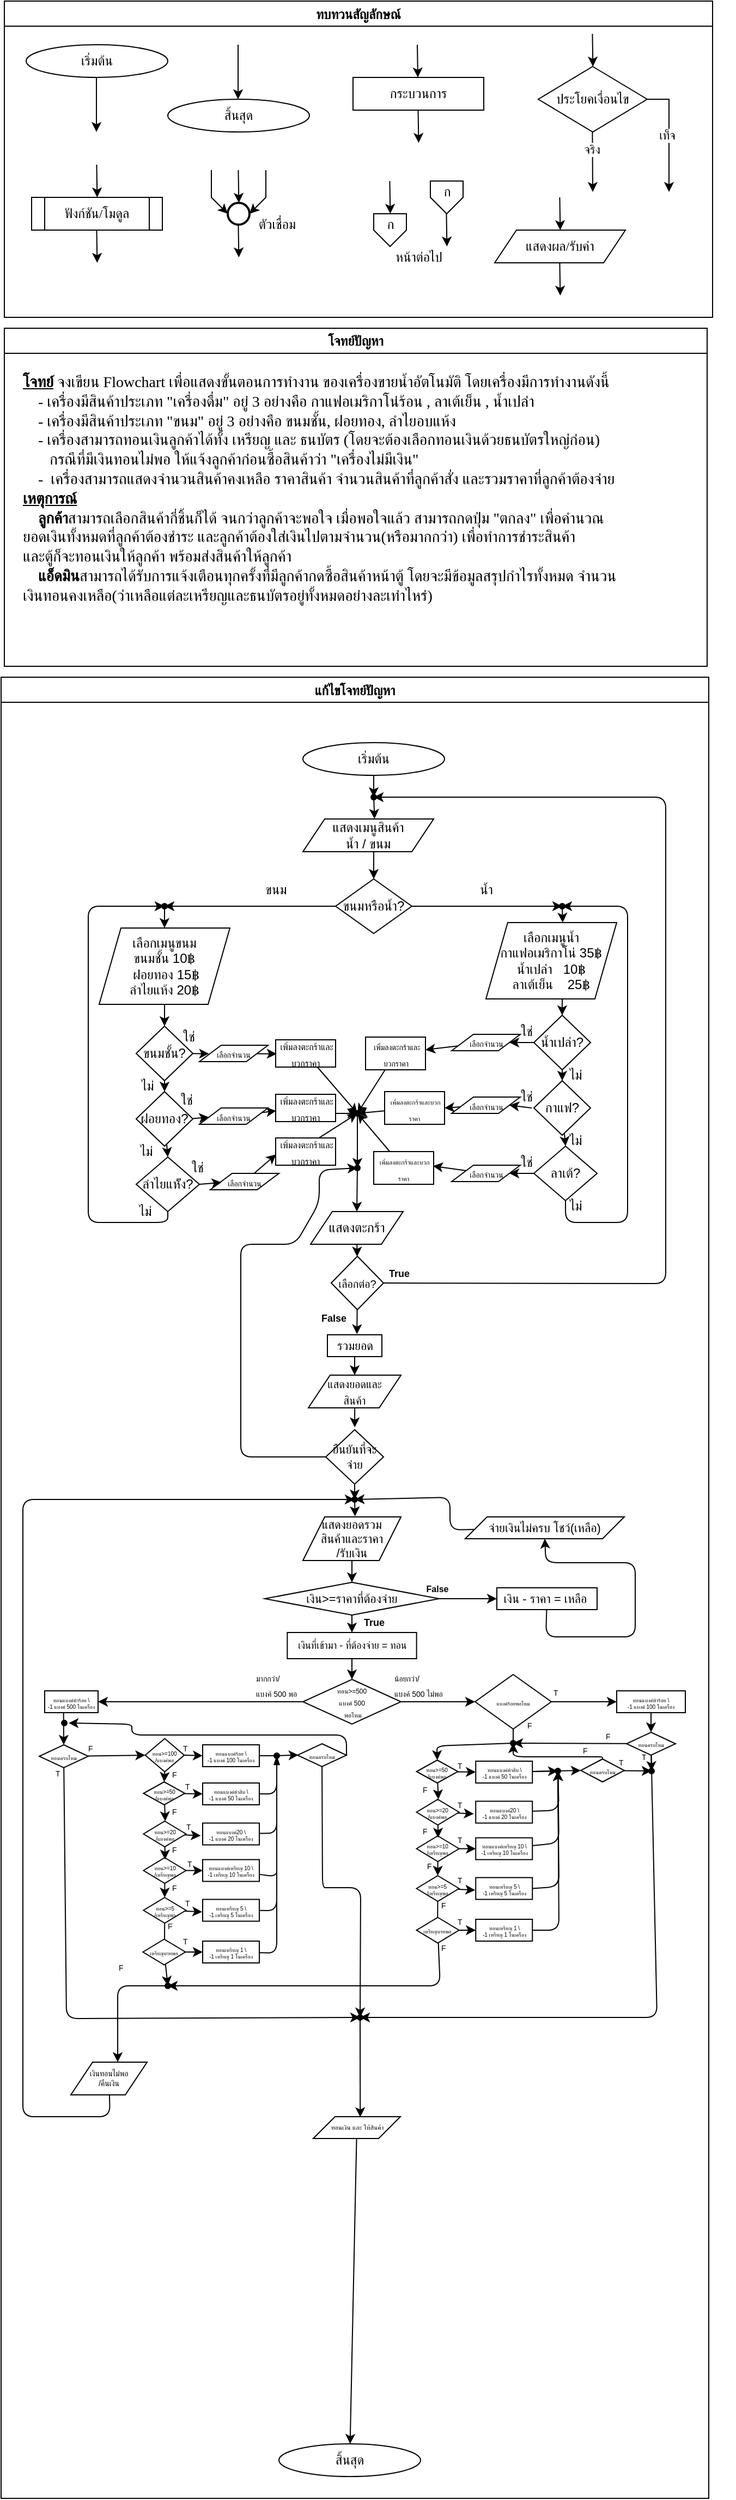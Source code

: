 <mxfile>
    <diagram id="C5RBs43oDa-KdzZeNtuy" name="Page-1">
        <mxGraphModel dx="1303" dy="295" grid="1" gridSize="10" guides="1" tooltips="1" connect="1" arrows="1" fold="1" page="1" pageScale="1" pageWidth="827" pageHeight="1169" math="0" shadow="0">
            <root>
                <mxCell id="WIyWlLk6GJQsqaUBKTNV-0"/>
                <mxCell id="WIyWlLk6GJQsqaUBKTNV-1" parent="WIyWlLk6GJQsqaUBKTNV-0"/>
                <mxCell id="M7CGMbNuYNeq0SnUNNgH-6" value="ทบทวนสัญลักษณ์" style="swimlane;fontFamily=Sarabun;fontSource=https%3A%2F%2Ffonts.googleapis.com%2Fcss%3Ffamily%3DSarabun;" parent="WIyWlLk6GJQsqaUBKTNV-1" vertex="1">
                    <mxGeometry x="-720" y="20" width="650" height="290" as="geometry"/>
                </mxCell>
                <mxCell id="M7CGMbNuYNeq0SnUNNgH-2" value="&lt;font data-font-src=&quot;https://fonts.googleapis.com/css?family=Sarabun&quot; face=&quot;Sarabun&quot;&gt;เริ่มต้น&lt;/font&gt;" style="ellipse;whiteSpace=wrap;html=1;" parent="M7CGMbNuYNeq0SnUNNgH-6" vertex="1">
                    <mxGeometry x="20" y="40" width="130" height="30" as="geometry"/>
                </mxCell>
                <mxCell id="M7CGMbNuYNeq0SnUNNgH-5" value="" style="endArrow=classic;html=1;rounded=0;" parent="M7CGMbNuYNeq0SnUNNgH-6" edge="1">
                    <mxGeometry width="50" height="50" relative="1" as="geometry">
                        <mxPoint x="84.5" y="70" as="sourcePoint"/>
                        <mxPoint x="84.5" y="120" as="targetPoint"/>
                    </mxGeometry>
                </mxCell>
                <mxCell id="M7CGMbNuYNeq0SnUNNgH-3" value="&lt;font face=&quot;Sarabun&quot;&gt;สิ้นสุด&lt;/font&gt;" style="ellipse;whiteSpace=wrap;html=1;" parent="M7CGMbNuYNeq0SnUNNgH-6" vertex="1">
                    <mxGeometry x="150" y="90" width="130" height="30" as="geometry"/>
                </mxCell>
                <mxCell id="M7CGMbNuYNeq0SnUNNgH-4" value="" style="endArrow=classic;html=1;rounded=0;" parent="M7CGMbNuYNeq0SnUNNgH-6" edge="1">
                    <mxGeometry width="50" height="50" relative="1" as="geometry">
                        <mxPoint x="214.5" y="40" as="sourcePoint"/>
                        <mxPoint x="214.5" y="90" as="targetPoint"/>
                    </mxGeometry>
                </mxCell>
                <mxCell id="mvioNwK95yMqdUQ73LqQ-0" value="กระบวนการ" style="rounded=0;whiteSpace=wrap;html=1;fontFamily=Sarabun;fontSource=https%3A%2F%2Ffonts.googleapis.com%2Fcss%3Ffamily%3DSarabun;" parent="M7CGMbNuYNeq0SnUNNgH-6" vertex="1">
                    <mxGeometry x="320" y="70" width="120" height="30" as="geometry"/>
                </mxCell>
                <mxCell id="mvioNwK95yMqdUQ73LqQ-1" value="" style="endArrow=classic;html=1;rounded=0;" parent="M7CGMbNuYNeq0SnUNNgH-6" edge="1">
                    <mxGeometry width="50" height="50" relative="1" as="geometry">
                        <mxPoint x="379" y="40" as="sourcePoint"/>
                        <mxPoint x="379.5" y="70" as="targetPoint"/>
                    </mxGeometry>
                </mxCell>
                <mxCell id="mvioNwK95yMqdUQ73LqQ-2" value="" style="endArrow=classic;html=1;rounded=0;" parent="M7CGMbNuYNeq0SnUNNgH-6" edge="1">
                    <mxGeometry width="50" height="50" relative="1" as="geometry">
                        <mxPoint x="379.75" y="100" as="sourcePoint"/>
                        <mxPoint x="380.25" y="130" as="targetPoint"/>
                    </mxGeometry>
                </mxCell>
                <mxCell id="mvioNwK95yMqdUQ73LqQ-3" value="ประโยคเงื่อนไข" style="rhombus;whiteSpace=wrap;html=1;fontFamily=Sarabun;fontSource=https%3A%2F%2Ffonts.googleapis.com%2Fcss%3Ffamily%3DSarabun;" parent="M7CGMbNuYNeq0SnUNNgH-6" vertex="1">
                    <mxGeometry x="490" y="60" width="100" height="60" as="geometry"/>
                </mxCell>
                <mxCell id="mvioNwK95yMqdUQ73LqQ-4" value="" style="endArrow=classic;html=1;rounded=0;" parent="M7CGMbNuYNeq0SnUNNgH-6" edge="1">
                    <mxGeometry width="50" height="50" relative="1" as="geometry">
                        <mxPoint x="539.71" y="30" as="sourcePoint"/>
                        <mxPoint x="540.21" y="60" as="targetPoint"/>
                    </mxGeometry>
                </mxCell>
                <mxCell id="mvioNwK95yMqdUQ73LqQ-5" value="" style="endArrow=classic;html=1;rounded=0;" parent="M7CGMbNuYNeq0SnUNNgH-6" edge="1">
                    <mxGeometry width="50" height="50" relative="1" as="geometry">
                        <mxPoint x="539.71" y="120" as="sourcePoint"/>
                        <mxPoint x="540" y="175" as="targetPoint"/>
                    </mxGeometry>
                </mxCell>
                <mxCell id="mvioNwK95yMqdUQ73LqQ-7" value="จริง" style="edgeLabel;html=1;align=center;verticalAlign=middle;resizable=0;points=[];fontFamily=Sarabun;fontSource=https%3A%2F%2Ffonts.googleapis.com%2Fcss%3Ffamily%3DSarabun;" parent="mvioNwK95yMqdUQ73LqQ-5" vertex="1" connectable="0">
                    <mxGeometry x="-0.414" y="-1" relative="1" as="geometry">
                        <mxPoint as="offset"/>
                    </mxGeometry>
                </mxCell>
                <mxCell id="mvioNwK95yMqdUQ73LqQ-6" value="" style="endArrow=classic;html=1;rounded=0;exitX=1;exitY=0.5;exitDx=0;exitDy=0;" parent="M7CGMbNuYNeq0SnUNNgH-6" source="mvioNwK95yMqdUQ73LqQ-3" edge="1">
                    <mxGeometry width="50" height="50" relative="1" as="geometry">
                        <mxPoint x="620" y="95" as="sourcePoint"/>
                        <mxPoint x="610" y="175" as="targetPoint"/>
                        <Array as="points">
                            <mxPoint x="610" y="90"/>
                        </Array>
                    </mxGeometry>
                </mxCell>
                <mxCell id="mvioNwK95yMqdUQ73LqQ-8" value="&lt;font data-font-src=&quot;https://fonts.googleapis.com/css?family=Sarabun&quot; face=&quot;Sarabun&quot;&gt;เท็จ&lt;/font&gt;" style="edgeLabel;html=1;align=center;verticalAlign=middle;resizable=0;points=[];" parent="mvioNwK95yMqdUQ73LqQ-6" vertex="1" connectable="0">
                    <mxGeometry x="-0.002" y="-2" relative="1" as="geometry">
                        <mxPoint as="offset"/>
                    </mxGeometry>
                </mxCell>
                <mxCell id="mvioNwK95yMqdUQ73LqQ-9" value="&lt;font data-font-src=&quot;https://fonts.googleapis.com/css?family=Sarabun&quot; face=&quot;Sarabun&quot;&gt;ฟังก์ชัน/โมดูล&lt;/font&gt;" style="shape=process;whiteSpace=wrap;html=1;backgroundOutline=1;" parent="M7CGMbNuYNeq0SnUNNgH-6" vertex="1">
                    <mxGeometry x="25" y="180" width="120" height="30" as="geometry"/>
                </mxCell>
                <mxCell id="mvioNwK95yMqdUQ73LqQ-11" value="" style="endArrow=classic;html=1;rounded=0;" parent="M7CGMbNuYNeq0SnUNNgH-6" edge="1">
                    <mxGeometry width="50" height="50" relative="1" as="geometry">
                        <mxPoint x="84.71" y="150" as="sourcePoint"/>
                        <mxPoint x="85.21" y="180" as="targetPoint"/>
                    </mxGeometry>
                </mxCell>
                <mxCell id="mvioNwK95yMqdUQ73LqQ-12" value="" style="endArrow=classic;html=1;rounded=0;" parent="M7CGMbNuYNeq0SnUNNgH-6" edge="1">
                    <mxGeometry width="50" height="50" relative="1" as="geometry">
                        <mxPoint x="84.71" y="210" as="sourcePoint"/>
                        <mxPoint x="85.21" y="240" as="targetPoint"/>
                    </mxGeometry>
                </mxCell>
                <mxCell id="mvioNwK95yMqdUQ73LqQ-13" value="" style="strokeWidth=2;html=1;shape=mxgraph.flowchart.start_2;whiteSpace=wrap;" parent="M7CGMbNuYNeq0SnUNNgH-6" vertex="1">
                    <mxGeometry x="205" y="185" width="20" height="20" as="geometry"/>
                </mxCell>
                <mxCell id="mvioNwK95yMqdUQ73LqQ-16" value="" style="endArrow=classic;html=1;rounded=0;" parent="M7CGMbNuYNeq0SnUNNgH-6" edge="1">
                    <mxGeometry width="50" height="50" relative="1" as="geometry">
                        <mxPoint x="214.71" y="155" as="sourcePoint"/>
                        <mxPoint x="215.21" y="185" as="targetPoint"/>
                    </mxGeometry>
                </mxCell>
                <mxCell id="mvioNwK95yMqdUQ73LqQ-17" value="" style="endArrow=classic;html=1;rounded=0;entryX=0;entryY=0.5;entryDx=0;entryDy=0;entryPerimeter=0;" parent="M7CGMbNuYNeq0SnUNNgH-6" target="mvioNwK95yMqdUQ73LqQ-13" edge="1">
                    <mxGeometry width="50" height="50" relative="1" as="geometry">
                        <mxPoint x="190.0" y="155" as="sourcePoint"/>
                        <mxPoint x="190.5" y="185" as="targetPoint"/>
                        <Array as="points">
                            <mxPoint x="190" y="180"/>
                        </Array>
                    </mxGeometry>
                </mxCell>
                <mxCell id="mvioNwK95yMqdUQ73LqQ-18" value="" style="endArrow=classic;html=1;rounded=0;entryX=1;entryY=0.5;entryDx=0;entryDy=0;entryPerimeter=0;" parent="M7CGMbNuYNeq0SnUNNgH-6" target="mvioNwK95yMqdUQ73LqQ-13" edge="1">
                    <mxGeometry width="50" height="50" relative="1" as="geometry">
                        <mxPoint x="240.0" y="155" as="sourcePoint"/>
                        <mxPoint x="240.5" y="185" as="targetPoint"/>
                        <Array as="points">
                            <mxPoint x="240" y="180"/>
                        </Array>
                    </mxGeometry>
                </mxCell>
                <mxCell id="mvioNwK95yMqdUQ73LqQ-19" value="" style="endArrow=classic;html=1;rounded=0;" parent="M7CGMbNuYNeq0SnUNNgH-6" edge="1">
                    <mxGeometry width="50" height="50" relative="1" as="geometry">
                        <mxPoint x="214.71" y="205" as="sourcePoint"/>
                        <mxPoint x="215.21" y="235" as="targetPoint"/>
                    </mxGeometry>
                </mxCell>
                <mxCell id="mvioNwK95yMqdUQ73LqQ-20" value="&lt;font data-font-src=&quot;https://fonts.googleapis.com/css?family=Sarabun&quot; face=&quot;Sarabun&quot;&gt;ตัวเชื่อม&lt;/font&gt;" style="text;html=1;align=center;verticalAlign=middle;resizable=0;points=[];autosize=1;strokeColor=none;fillColor=none;" parent="M7CGMbNuYNeq0SnUNNgH-6" vertex="1">
                    <mxGeometry x="220" y="190" width="60" height="30" as="geometry"/>
                </mxCell>
                <mxCell id="mvioNwK95yMqdUQ73LqQ-25" value="" style="endArrow=classic;html=1;rounded=0;" parent="M7CGMbNuYNeq0SnUNNgH-6" edge="1">
                    <mxGeometry width="50" height="50" relative="1" as="geometry">
                        <mxPoint x="353.71" y="165" as="sourcePoint"/>
                        <mxPoint x="354.21" y="195" as="targetPoint"/>
                    </mxGeometry>
                </mxCell>
                <mxCell id="mvioNwK95yMqdUQ73LqQ-21" value="" style="verticalLabelPosition=bottom;verticalAlign=top;html=1;shape=offPageConnector;rounded=0;size=0.5;" parent="M7CGMbNuYNeq0SnUNNgH-6" vertex="1">
                    <mxGeometry x="339" y="195" width="30" height="30" as="geometry"/>
                </mxCell>
                <mxCell id="mvioNwK95yMqdUQ73LqQ-26" value="" style="endArrow=classic;html=1;rounded=0;" parent="M7CGMbNuYNeq0SnUNNgH-6" edge="1">
                    <mxGeometry width="50" height="50" relative="1" as="geometry">
                        <mxPoint x="405.71" y="195" as="sourcePoint"/>
                        <mxPoint x="406.21" y="225" as="targetPoint"/>
                    </mxGeometry>
                </mxCell>
                <mxCell id="mvioNwK95yMqdUQ73LqQ-27" value="" style="verticalLabelPosition=bottom;verticalAlign=top;html=1;shape=offPageConnector;rounded=0;size=0.5;" parent="M7CGMbNuYNeq0SnUNNgH-6" vertex="1">
                    <mxGeometry x="391" y="165" width="30" height="30" as="geometry"/>
                </mxCell>
                <mxCell id="mvioNwK95yMqdUQ73LqQ-28" value="หน้าต่อไป" style="text;html=1;align=center;verticalAlign=middle;resizable=0;points=[];autosize=1;strokeColor=none;fillColor=none;fontFamily=Sarabun;fontSource=https%3A%2F%2Ffonts.googleapis.com%2Fcss%3Ffamily%3DSarabun;" parent="M7CGMbNuYNeq0SnUNNgH-6" vertex="1">
                    <mxGeometry x="345" y="220" width="70" height="30" as="geometry"/>
                </mxCell>
                <mxCell id="mvioNwK95yMqdUQ73LqQ-29" value="ก" style="text;html=1;align=center;verticalAlign=middle;resizable=0;points=[];autosize=1;strokeColor=none;fillColor=none;fontFamily=Sarabun;fontSource=https%3A%2F%2Ffonts.googleapis.com%2Fcss%3Ffamily%3DSarabun;" parent="M7CGMbNuYNeq0SnUNNgH-6" vertex="1">
                    <mxGeometry x="339" y="190" width="30" height="30" as="geometry"/>
                </mxCell>
                <mxCell id="mvioNwK95yMqdUQ73LqQ-30" value="ก" style="text;html=1;align=center;verticalAlign=middle;resizable=0;points=[];autosize=1;strokeColor=none;fillColor=none;fontFamily=Sarabun;fontSource=https%3A%2F%2Ffonts.googleapis.com%2Fcss%3Ffamily%3DSarabun;" parent="M7CGMbNuYNeq0SnUNNgH-6" vertex="1">
                    <mxGeometry x="391" y="160" width="30" height="30" as="geometry"/>
                </mxCell>
                <mxCell id="mvioNwK95yMqdUQ73LqQ-32" value="แสดงผล/รับค่า" style="shape=parallelogram;perimeter=parallelogramPerimeter;whiteSpace=wrap;html=1;fixedSize=1;fontFamily=Sarabun;fontSource=https%3A%2F%2Ffonts.googleapis.com%2Fcss%3Ffamily%3DSarabun;" parent="M7CGMbNuYNeq0SnUNNgH-6" vertex="1">
                    <mxGeometry x="450" y="210" width="120" height="30" as="geometry"/>
                </mxCell>
                <mxCell id="mvioNwK95yMqdUQ73LqQ-33" value="" style="endArrow=classic;html=1;rounded=0;" parent="M7CGMbNuYNeq0SnUNNgH-6" edge="1">
                    <mxGeometry width="50" height="50" relative="1" as="geometry">
                        <mxPoint x="509.71" y="180" as="sourcePoint"/>
                        <mxPoint x="510.21" y="210" as="targetPoint"/>
                    </mxGeometry>
                </mxCell>
                <mxCell id="mvioNwK95yMqdUQ73LqQ-34" value="" style="endArrow=classic;html=1;rounded=0;" parent="M7CGMbNuYNeq0SnUNNgH-6" edge="1">
                    <mxGeometry width="50" height="50" relative="1" as="geometry">
                        <mxPoint x="509.71" y="240" as="sourcePoint"/>
                        <mxPoint x="510.21" y="270" as="targetPoint"/>
                    </mxGeometry>
                </mxCell>
                <mxCell id="mvioNwK95yMqdUQ73LqQ-36" value="แก้ไขโจทย์ปัญหา" style="swimlane;fontFamily=Sarabun;fontSource=https%3A%2F%2Ffonts.googleapis.com%2Fcss%3Ffamily%3DSarabun;" parent="WIyWlLk6GJQsqaUBKTNV-1" vertex="1">
                    <mxGeometry x="-723" y="640" width="649.5" height="1670" as="geometry"/>
                </mxCell>
                <mxCell id="mvioNwK95yMqdUQ73LqQ-69" value="&lt;font face=&quot;Sarabun&quot;&gt;สิ้นสุด&lt;/font&gt;" style="ellipse;whiteSpace=wrap;html=1;" parent="mvioNwK95yMqdUQ73LqQ-36" vertex="1">
                    <mxGeometry x="255" y="1620" width="130" height="30" as="geometry"/>
                </mxCell>
                <mxCell id="0" value="&lt;font data-font-src=&quot;https://fonts.googleapis.com/css?family=Sarabun&quot; face=&quot;Sarabun&quot;&gt;เริ่มต้น&lt;/font&gt;" style="ellipse;whiteSpace=wrap;html=1;" parent="mvioNwK95yMqdUQ73LqQ-36" vertex="1">
                    <mxGeometry x="277" y="60" width="130" height="30" as="geometry"/>
                </mxCell>
                <mxCell id="1" value="" style="endArrow=classic;html=1;" parent="mvioNwK95yMqdUQ73LqQ-36" target="62" edge="1">
                    <mxGeometry width="50" height="50" relative="1" as="geometry">
                        <mxPoint x="342" y="90.0" as="sourcePoint"/>
                        <mxPoint x="1000" y="-561" as="targetPoint"/>
                    </mxGeometry>
                </mxCell>
                <mxCell id="2" value="แสดงเมนูสินค้า&lt;br&gt;น้ำ / ขนม" style="shape=parallelogram;perimeter=parallelogramPerimeter;whiteSpace=wrap;html=1;fixedSize=1;" parent="mvioNwK95yMqdUQ73LqQ-36" vertex="1">
                    <mxGeometry x="277" y="130" width="120" height="30" as="geometry"/>
                </mxCell>
                <mxCell id="3" value="ขนมหรือน้ำ?" style="rhombus;whiteSpace=wrap;html=1;" parent="mvioNwK95yMqdUQ73LqQ-36" vertex="1">
                    <mxGeometry x="307" y="185" width="70" height="50" as="geometry"/>
                </mxCell>
                <mxCell id="4" value="" style="endArrow=classic;html=1;entryX=0.5;entryY=0;entryDx=0;entryDy=0;" parent="mvioNwK95yMqdUQ73LqQ-36" target="3" edge="1">
                    <mxGeometry width="50" height="50" relative="1" as="geometry">
                        <mxPoint x="342" y="160.0" as="sourcePoint"/>
                        <mxPoint x="1000" y="-491" as="targetPoint"/>
                    </mxGeometry>
                </mxCell>
                <mxCell id="5" value="" style="endArrow=classic;html=1;exitX=1;exitY=0.5;exitDx=0;exitDy=0;entryX=0.383;entryY=0.484;entryDx=0;entryDy=0;entryPerimeter=0;" parent="mvioNwK95yMqdUQ73LqQ-36" source="3" target="54" edge="1">
                    <mxGeometry width="50" height="50" relative="1" as="geometry">
                        <mxPoint x="1080" y="-451" as="sourcePoint"/>
                        <mxPoint x="1240" y="-441" as="targetPoint"/>
                        <Array as="points">
                            <mxPoint x="510" y="210"/>
                        </Array>
                    </mxGeometry>
                </mxCell>
                <mxCell id="6" value="ขนม" style="text;html=1;align=center;verticalAlign=middle;resizable=0;points=[];autosize=1;strokeColor=none;fillColor=none;" parent="mvioNwK95yMqdUQ73LqQ-36" vertex="1">
                    <mxGeometry x="227" y="180" width="50" height="30" as="geometry"/>
                </mxCell>
                <mxCell id="7" value="น้ำ" style="text;html=1;align=center;verticalAlign=middle;resizable=0;points=[];autosize=1;strokeColor=none;fillColor=none;" parent="mvioNwK95yMqdUQ73LqQ-36" vertex="1">
                    <mxGeometry x="425" y="180" width="40" height="30" as="geometry"/>
                </mxCell>
                <mxCell id="9" value="เลือกเมนูขนม&lt;br&gt;ขนมชั้น 10฿&lt;br&gt;&amp;nbsp;ฝอยทอง 15฿&lt;br&gt;ลำไยแห้ง 20฿" style="shape=parallelogram;perimeter=parallelogramPerimeter;whiteSpace=wrap;html=1;fixedSize=1;" parent="mvioNwK95yMqdUQ73LqQ-36" vertex="1">
                    <mxGeometry x="90" y="230" width="120" height="70" as="geometry"/>
                </mxCell>
                <mxCell id="10" value="เลือกเมนูน้ำ&lt;br&gt;กาแฟอเมริกาโน่ 35฿&lt;br&gt;น้ำเปล่า&amp;nbsp; &amp;nbsp;10฿&lt;br&gt;ลาเต้เย็น&amp;nbsp; &amp;nbsp; 25฿" style="shape=parallelogram;perimeter=parallelogramPerimeter;whiteSpace=wrap;html=1;fixedSize=1;" parent="mvioNwK95yMqdUQ73LqQ-36" vertex="1">
                    <mxGeometry x="445" y="225" width="120" height="70" as="geometry"/>
                </mxCell>
                <mxCell id="13" value="ขนมชั้น?" style="rhombus;whiteSpace=wrap;html=1;" parent="mvioNwK95yMqdUQ73LqQ-36" vertex="1">
                    <mxGeometry x="124" y="320" width="52" height="50" as="geometry"/>
                </mxCell>
                <mxCell id="8" style="edgeStyle=none;html=1;entryX=0.5;entryY=0;entryDx=0;entryDy=0;" parent="mvioNwK95yMqdUQ73LqQ-36" source="9" target="13" edge="1">
                    <mxGeometry relative="1" as="geometry"/>
                </mxCell>
                <mxCell id="15" value="ฝอยทอง?" style="rhombus;whiteSpace=wrap;html=1;" parent="mvioNwK95yMqdUQ73LqQ-36" vertex="1">
                    <mxGeometry x="124" y="380" width="52" height="50" as="geometry"/>
                </mxCell>
                <mxCell id="11" style="edgeStyle=none;html=1;entryX=0.5;entryY=0;entryDx=0;entryDy=0;" parent="mvioNwK95yMqdUQ73LqQ-36" source="13" target="15" edge="1">
                    <mxGeometry relative="1" as="geometry"/>
                </mxCell>
                <mxCell id="16" style="edgeStyle=none;html=1;exitX=0;exitY=0.5;exitDx=0;exitDy=0;" parent="mvioNwK95yMqdUQ73LqQ-36" source="3" target="29" edge="1">
                    <mxGeometry relative="1" as="geometry">
                        <mxPoint x="810" y="-465" as="sourcePoint"/>
                        <mxPoint x="860" y="-451" as="targetPoint"/>
                        <Array as="points"/>
                    </mxGeometry>
                </mxCell>
                <mxCell id="17" value="ลำไยแห้ัง?" style="rhombus;whiteSpace=wrap;html=1;" parent="mvioNwK95yMqdUQ73LqQ-36" vertex="1">
                    <mxGeometry x="124" y="440" width="58" height="50" as="geometry"/>
                </mxCell>
                <mxCell id="14" style="edgeStyle=none;html=1;entryX=0.5;entryY=0;entryDx=0;entryDy=0;" parent="mvioNwK95yMqdUQ73LqQ-36" source="15" target="17" edge="1">
                    <mxGeometry relative="1" as="geometry"/>
                </mxCell>
                <mxCell id="19" value="&lt;font style=&quot;font-size: 8px;&quot;&gt;&amp;nbsp;เพิ่มลงตะกร้าและบวกราคา&lt;/font&gt;" style="rounded=0;whiteSpace=wrap;html=1;" parent="mvioNwK95yMqdUQ73LqQ-36" vertex="1">
                    <mxGeometry x="252" y="332.5" width="55" height="25" as="geometry"/>
                </mxCell>
                <mxCell id="20" value="ไม่&lt;br&gt;" style="text;html=1;align=center;verticalAlign=middle;resizable=0;points=[];autosize=1;strokeColor=none;fillColor=none;" parent="mvioNwK95yMqdUQ73LqQ-36" vertex="1">
                    <mxGeometry x="114" y="360" width="40" height="30" as="geometry"/>
                </mxCell>
                <mxCell id="21" value="ไม่&lt;br&gt;" style="text;html=1;align=center;verticalAlign=middle;resizable=0;points=[];autosize=1;strokeColor=none;fillColor=none;" parent="mvioNwK95yMqdUQ73LqQ-36" vertex="1">
                    <mxGeometry x="113" y="420" width="40" height="30" as="geometry"/>
                </mxCell>
                <mxCell id="22" style="edgeStyle=none;html=1;entryX=0.139;entryY=0.563;entryDx=0;entryDy=0;entryPerimeter=0;" parent="mvioNwK95yMqdUQ73LqQ-36" target="91" edge="1">
                    <mxGeometry relative="1" as="geometry">
                        <mxPoint x="176" y="404.76" as="sourcePoint"/>
                        <mxPoint x="860" y="-266" as="targetPoint"/>
                    </mxGeometry>
                </mxCell>
                <mxCell id="23" style="edgeStyle=none;html=1;entryX=0.399;entryY=0.648;entryDx=0;entryDy=0;entryPerimeter=0;" parent="mvioNwK95yMqdUQ73LqQ-36" target="60" edge="1">
                    <mxGeometry relative="1" as="geometry">
                        <mxPoint x="307" y="400.0" as="sourcePoint"/>
                    </mxGeometry>
                </mxCell>
                <mxCell id="24" style="edgeStyle=none;html=1;entryX=0.38;entryY=0.514;entryDx=0;entryDy=0;entryPerimeter=0;" parent="mvioNwK95yMqdUQ73LqQ-36" target="60" edge="1">
                    <mxGeometry relative="1" as="geometry">
                        <mxPoint x="284" y="427.447" as="sourcePoint"/>
                    </mxGeometry>
                </mxCell>
                <mxCell id="25" value="ใช่" style="text;html=1;align=center;verticalAlign=middle;resizable=0;points=[];autosize=1;strokeColor=none;fillColor=none;" parent="mvioNwK95yMqdUQ73LqQ-36" vertex="1">
                    <mxGeometry x="152" y="315" width="40" height="30" as="geometry"/>
                </mxCell>
                <mxCell id="26" value="ใช่" style="text;html=1;align=center;verticalAlign=middle;resizable=0;points=[];autosize=1;strokeColor=none;fillColor=none;" parent="mvioNwK95yMqdUQ73LqQ-36" vertex="1">
                    <mxGeometry x="150" y="373" width="40" height="30" as="geometry"/>
                </mxCell>
                <mxCell id="27" value="ใช่" style="text;html=1;align=center;verticalAlign=middle;resizable=0;points=[];autosize=1;strokeColor=none;fillColor=none;" parent="mvioNwK95yMqdUQ73LqQ-36" vertex="1">
                    <mxGeometry x="160" y="435" width="40" height="30" as="geometry"/>
                </mxCell>
                <mxCell id="28" style="edgeStyle=none;html=1;entryX=0.5;entryY=0;entryDx=0;entryDy=0;" parent="mvioNwK95yMqdUQ73LqQ-36" source="29" target="9" edge="1">
                    <mxGeometry relative="1" as="geometry"/>
                </mxCell>
                <mxCell id="29" value="" style="shape=waypoint;sketch=0;fillStyle=solid;size=6;pointerEvents=1;points=[];fillColor=none;resizable=0;rotatable=0;perimeter=centerPerimeter;snapToPoint=1;" parent="mvioNwK95yMqdUQ73LqQ-36" vertex="1">
                    <mxGeometry x="140" y="200" width="20" height="20" as="geometry"/>
                </mxCell>
                <mxCell id="30" style="edgeStyle=none;html=1;" parent="mvioNwK95yMqdUQ73LqQ-36" source="17" target="29" edge="1">
                    <mxGeometry relative="1" as="geometry">
                        <mxPoint x="790" y="-461" as="targetPoint"/>
                        <Array as="points">
                            <mxPoint x="153" y="500"/>
                            <mxPoint x="80" y="500"/>
                            <mxPoint x="80" y="210"/>
                        </Array>
                    </mxGeometry>
                </mxCell>
                <mxCell id="31" value="ไม่&lt;br&gt;" style="text;html=1;align=center;verticalAlign=middle;resizable=0;points=[];autosize=1;strokeColor=none;fillColor=none;" parent="mvioNwK95yMqdUQ73LqQ-36" vertex="1">
                    <mxGeometry x="112" y="475" width="40" height="30" as="geometry"/>
                </mxCell>
                <mxCell id="32" style="edgeStyle=none;html=1;entryX=0.5;entryY=0;entryDx=0;entryDy=0;exitX=0.583;exitY=0.995;exitDx=0;exitDy=0;exitPerimeter=0;" parent="mvioNwK95yMqdUQ73LqQ-36" source="10" target="34" edge="1">
                    <mxGeometry relative="1" as="geometry">
                        <mxPoint x="1175" y="-371" as="sourcePoint"/>
                    </mxGeometry>
                </mxCell>
                <mxCell id="34" value="น้ำเปล่า?" style="rhombus;whiteSpace=wrap;html=1;" parent="mvioNwK95yMqdUQ73LqQ-36" vertex="1">
                    <mxGeometry x="489" y="310" width="52" height="50" as="geometry"/>
                </mxCell>
                <mxCell id="35" value="กาแฟ?" style="rhombus;whiteSpace=wrap;html=1;" parent="mvioNwK95yMqdUQ73LqQ-36" vertex="1">
                    <mxGeometry x="489" y="370" width="52" height="50" as="geometry"/>
                </mxCell>
                <mxCell id="36" style="edgeStyle=none;html=1;entryX=0.5;entryY=0;entryDx=0;entryDy=0;" parent="mvioNwK95yMqdUQ73LqQ-36" source="34" target="35" edge="1">
                    <mxGeometry relative="1" as="geometry"/>
                </mxCell>
                <mxCell id="38" value="ลาเต้?" style="rhombus;whiteSpace=wrap;html=1;" parent="mvioNwK95yMqdUQ73LqQ-36" vertex="1">
                    <mxGeometry x="489" y="430" width="58" height="50" as="geometry"/>
                </mxCell>
                <mxCell id="39" style="edgeStyle=none;html=1;entryX=0.5;entryY=0;entryDx=0;entryDy=0;" parent="mvioNwK95yMqdUQ73LqQ-36" source="35" target="38" edge="1">
                    <mxGeometry relative="1" as="geometry"/>
                </mxCell>
                <mxCell id="41" value="&lt;font style=&quot;font-size: 7px;&quot;&gt;&amp;nbsp;เพิ่มลงตะกร้าและบวกราคา&lt;/font&gt;" style="rounded=0;whiteSpace=wrap;html=1;" parent="mvioNwK95yMqdUQ73LqQ-36" vertex="1">
                    <mxGeometry x="334.5" y="330" width="55" height="30" as="geometry"/>
                </mxCell>
                <mxCell id="42" value="ไม่&lt;br&gt;" style="text;html=1;align=center;verticalAlign=middle;resizable=0;points=[];autosize=1;strokeColor=none;fillColor=none;" parent="mvioNwK95yMqdUQ73LqQ-36" vertex="1">
                    <mxGeometry x="507" y="350" width="40" height="30" as="geometry"/>
                </mxCell>
                <mxCell id="43" value="ไม่&lt;br&gt;" style="text;html=1;align=center;verticalAlign=middle;resizable=0;points=[];autosize=1;strokeColor=none;fillColor=none;" parent="mvioNwK95yMqdUQ73LqQ-36" vertex="1">
                    <mxGeometry x="507" y="410" width="40" height="30" as="geometry"/>
                </mxCell>
                <mxCell id="44" style="edgeStyle=none;html=1;entryX=1;entryY=0.5;entryDx=0;entryDy=0;" parent="mvioNwK95yMqdUQ73LqQ-36" target="100" edge="1">
                    <mxGeometry relative="1" as="geometry">
                        <mxPoint x="487" y="395.0" as="sourcePoint"/>
                        <mxPoint x="1225" y="-271" as="targetPoint"/>
                    </mxGeometry>
                </mxCell>
                <mxCell id="46" value="&lt;font style=&quot;font-size: 6px;&quot;&gt;&amp;nbsp;เพิ่มลงตะกร้าและบวกราคา&lt;/font&gt;" style="rounded=0;whiteSpace=wrap;html=1;" parent="mvioNwK95yMqdUQ73LqQ-36" vertex="1">
                    <mxGeometry x="352" y="380" width="55" height="30" as="geometry"/>
                </mxCell>
                <mxCell id="48" value="&lt;font style=&quot;font-size: 6px;&quot;&gt;&amp;nbsp;เพิ่มลงตะกร้าและบวกราคา&lt;/font&gt;" style="rounded=0;whiteSpace=wrap;html=1;" parent="mvioNwK95yMqdUQ73LqQ-36" vertex="1">
                    <mxGeometry x="342" y="435" width="55" height="30" as="geometry"/>
                </mxCell>
                <mxCell id="49" value="ใช่" style="text;html=1;align=center;verticalAlign=middle;resizable=0;points=[];autosize=1;strokeColor=none;fillColor=none;" parent="mvioNwK95yMqdUQ73LqQ-36" vertex="1">
                    <mxGeometry x="462" y="370" width="40" height="30" as="geometry"/>
                </mxCell>
                <mxCell id="50" value="ใช่" style="text;html=1;align=center;verticalAlign=middle;resizable=0;points=[];autosize=1;strokeColor=none;fillColor=none;" parent="mvioNwK95yMqdUQ73LqQ-36" vertex="1">
                    <mxGeometry x="462" y="430" width="40" height="30" as="geometry"/>
                </mxCell>
                <mxCell id="51" value="ไม่&lt;br&gt;" style="text;html=1;align=center;verticalAlign=middle;resizable=0;points=[];autosize=1;strokeColor=none;fillColor=none;" parent="mvioNwK95yMqdUQ73LqQ-36" vertex="1">
                    <mxGeometry x="507" y="470" width="40" height="30" as="geometry"/>
                </mxCell>
                <mxCell id="52" value="ใช่" style="text;html=1;align=center;verticalAlign=middle;resizable=0;points=[];autosize=1;strokeColor=none;fillColor=none;" parent="mvioNwK95yMqdUQ73LqQ-36" vertex="1">
                    <mxGeometry x="462" y="310" width="40" height="30" as="geometry"/>
                </mxCell>
                <mxCell id="53" style="edgeStyle=none;html=1;entryX=0.587;entryY=0;entryDx=0;entryDy=0;entryPerimeter=0;" parent="mvioNwK95yMqdUQ73LqQ-36" source="54" target="10" edge="1">
                    <mxGeometry relative="1" as="geometry"/>
                </mxCell>
                <mxCell id="54" value="" style="shape=waypoint;sketch=0;fillStyle=solid;size=6;pointerEvents=1;points=[];fillColor=none;resizable=0;rotatable=0;perimeter=centerPerimeter;snapToPoint=1;" parent="mvioNwK95yMqdUQ73LqQ-36" vertex="1">
                    <mxGeometry x="505" y="200" width="20" height="20" as="geometry"/>
                </mxCell>
                <mxCell id="55" style="edgeStyle=none;html=1;" parent="mvioNwK95yMqdUQ73LqQ-36" source="38" target="54" edge="1">
                    <mxGeometry relative="1" as="geometry">
                        <mxPoint x="1195" y="-471.53" as="targetPoint"/>
                        <Array as="points">
                            <mxPoint x="518" y="500"/>
                            <mxPoint x="545" y="500"/>
                            <mxPoint x="575" y="500"/>
                            <mxPoint x="575" y="210"/>
                        </Array>
                    </mxGeometry>
                </mxCell>
                <mxCell id="57" value="แสดงตะกร้า" style="shape=parallelogram;perimeter=parallelogramPerimeter;whiteSpace=wrap;html=1;fixedSize=1;" parent="mvioNwK95yMqdUQ73LqQ-36" vertex="1">
                    <mxGeometry x="284" y="490" width="85" height="30" as="geometry"/>
                </mxCell>
                <mxCell id="58" value="&lt;font style=&quot;font-size: 10px;&quot;&gt;เลือกต่อ?&lt;/font&gt;" style="rhombus;whiteSpace=wrap;html=1;" parent="mvioNwK95yMqdUQ73LqQ-36" vertex="1">
                    <mxGeometry x="303" y="531" width="48" height="49" as="geometry"/>
                </mxCell>
                <mxCell id="56" style="edgeStyle=none;html=1;" parent="mvioNwK95yMqdUQ73LqQ-36" source="57" target="58" edge="1">
                    <mxGeometry relative="1" as="geometry"/>
                </mxCell>
                <mxCell id="60" value="" style="shape=waypoint;sketch=0;fillStyle=solid;size=6;pointerEvents=1;points=[];fillColor=none;resizable=0;rotatable=0;perimeter=centerPerimeter;snapToPoint=1;" parent="mvioNwK95yMqdUQ73LqQ-36" vertex="1">
                    <mxGeometry x="317" y="390" width="20" height="20" as="geometry"/>
                </mxCell>
                <mxCell id="18" style="edgeStyle=none;html=1;entryX=0.399;entryY=0.514;entryDx=0;entryDy=0;entryPerimeter=0;" parent="mvioNwK95yMqdUQ73LqQ-36" source="19" target="60" edge="1">
                    <mxGeometry relative="1" as="geometry"/>
                </mxCell>
                <mxCell id="40" style="edgeStyle=none;html=1;entryX=0.635;entryY=0.469;entryDx=0;entryDy=0;entryPerimeter=0;fontSize=6;" parent="mvioNwK95yMqdUQ73LqQ-36" source="41" target="60" edge="1">
                    <mxGeometry relative="1" as="geometry"/>
                </mxCell>
                <mxCell id="45" style="edgeStyle=none;html=1;" parent="mvioNwK95yMqdUQ73LqQ-36" source="46" target="60" edge="1">
                    <mxGeometry relative="1" as="geometry"/>
                </mxCell>
                <mxCell id="47" style="edgeStyle=none;html=1;" parent="mvioNwK95yMqdUQ73LqQ-36" source="48" target="60" edge="1">
                    <mxGeometry relative="1" as="geometry"/>
                </mxCell>
                <mxCell id="61" style="edgeStyle=none;html=1;entryX=0.548;entryY=-0.004;entryDx=0;entryDy=0;entryPerimeter=0;" parent="mvioNwK95yMqdUQ73LqQ-36" source="62" target="2" edge="1">
                    <mxGeometry relative="1" as="geometry"/>
                </mxCell>
                <mxCell id="62" value="" style="shape=waypoint;sketch=0;fillStyle=solid;size=6;pointerEvents=1;points=[];fillColor=none;resizable=0;rotatable=0;perimeter=centerPerimeter;snapToPoint=1;" parent="mvioNwK95yMqdUQ73LqQ-36" vertex="1">
                    <mxGeometry x="332" y="100" width="20" height="20" as="geometry"/>
                </mxCell>
                <mxCell id="63" style="edgeStyle=none;html=1;" parent="mvioNwK95yMqdUQ73LqQ-36" source="58" target="62" edge="1">
                    <mxGeometry relative="1" as="geometry">
                        <mxPoint x="1060" y="-571" as="targetPoint"/>
                        <Array as="points">
                            <mxPoint x="610" y="556"/>
                            <mxPoint x="610" y="110"/>
                        </Array>
                    </mxGeometry>
                </mxCell>
                <mxCell id="64" value="&lt;p style=&quot;line-height: 120%;&quot;&gt;&lt;font style=&quot;font-size: 9px;&quot;&gt;True&lt;/font&gt;&lt;br&gt;&lt;/p&gt;" style="text;strokeColor=none;fillColor=none;html=1;fontSize=24;fontStyle=1;verticalAlign=middle;align=center;" parent="mvioNwK95yMqdUQ73LqQ-36" vertex="1">
                    <mxGeometry x="332" y="529" width="65" height="30" as="geometry"/>
                </mxCell>
                <mxCell id="65" value="&lt;p style=&quot;line-height: 120%;&quot;&gt;&lt;font style=&quot;font-size: 9px;&quot;&gt;False&lt;/font&gt;&lt;br&gt;&lt;/p&gt;" style="text;strokeColor=none;fillColor=none;html=1;fontSize=24;fontStyle=1;verticalAlign=middle;align=center;" parent="mvioNwK95yMqdUQ73LqQ-36" vertex="1">
                    <mxGeometry x="272" y="570" width="65" height="30" as="geometry"/>
                </mxCell>
                <mxCell id="67" value="รวมยอด" style="rounded=0;whiteSpace=wrap;html=1;fontSize=11;" parent="mvioNwK95yMqdUQ73LqQ-36" vertex="1">
                    <mxGeometry x="299.5" y="603" width="50" height="20" as="geometry"/>
                </mxCell>
                <mxCell id="68" value="ยืนยันที่จะจ่าย" style="rhombus;whiteSpace=wrap;html=1;fontSize=11;" parent="mvioNwK95yMqdUQ73LqQ-36" vertex="1">
                    <mxGeometry x="298" y="690" width="53" height="50" as="geometry"/>
                </mxCell>
                <mxCell id="69" style="edgeStyle=none;html=1;entryX=0.502;entryY=-0.043;entryDx=0;entryDy=0;entryPerimeter=0;fontSize=11;" parent="mvioNwK95yMqdUQ73LqQ-36" source="70" target="68" edge="1">
                    <mxGeometry relative="1" as="geometry"/>
                </mxCell>
                <mxCell id="70" value="&lt;font style=&quot;font-size: 10px;&quot;&gt;แสดงยอดและ&lt;br&gt;สินค้า&lt;/font&gt;" style="shape=parallelogram;perimeter=parallelogramPerimeter;whiteSpace=wrap;html=1;fixedSize=1;" parent="mvioNwK95yMqdUQ73LqQ-36" vertex="1">
                    <mxGeometry x="282" y="640" width="85" height="30" as="geometry"/>
                </mxCell>
                <mxCell id="66" style="edgeStyle=none;html=1;entryX=0.5;entryY=0;entryDx=0;entryDy=0;fontSize=11;" parent="mvioNwK95yMqdUQ73LqQ-36" source="67" target="70" edge="1">
                    <mxGeometry relative="1" as="geometry"/>
                </mxCell>
                <mxCell id="71" style="edgeStyle=none;html=1;fontSize=11;entryX=0.84;entryY=1.08;entryDx=0;entryDy=0;entryPerimeter=0;" parent="mvioNwK95yMqdUQ73LqQ-36" source="58" target="65" edge="1">
                    <mxGeometry relative="1" as="geometry">
                        <mxPoint x="986" y="-31" as="targetPoint"/>
                    </mxGeometry>
                </mxCell>
                <mxCell id="72" style="edgeStyle=none;html=1;fontSize=11;" parent="mvioNwK95yMqdUQ73LqQ-36" source="68" target="74" edge="1">
                    <mxGeometry relative="1" as="geometry">
                        <mxPoint x="880" y="-161" as="targetPoint"/>
                        <Array as="points">
                            <mxPoint x="220" y="715"/>
                            <mxPoint x="220" y="520"/>
                            <mxPoint x="270" y="520"/>
                            <mxPoint x="292" y="482"/>
                            <mxPoint x="292" y="452"/>
                        </Array>
                    </mxGeometry>
                </mxCell>
                <mxCell id="73" style="edgeStyle=none;html=1;entryX=0.5;entryY=0;entryDx=0;entryDy=0;fontSize=11;" parent="mvioNwK95yMqdUQ73LqQ-36" source="74" target="57" edge="1">
                    <mxGeometry relative="1" as="geometry"/>
                </mxCell>
                <mxCell id="74" value="" style="shape=waypoint;sketch=0;fillStyle=solid;size=6;pointerEvents=1;points=[];fillColor=none;resizable=0;rotatable=0;perimeter=centerPerimeter;snapToPoint=1;fontSize=11;" parent="mvioNwK95yMqdUQ73LqQ-36" vertex="1">
                    <mxGeometry x="317" y="440" width="20" height="20" as="geometry"/>
                </mxCell>
                <mxCell id="75" style="edgeStyle=none;html=1;entryX=0.552;entryY=0;entryDx=0;entryDy=0;entryPerimeter=0;fontSize=11;" parent="mvioNwK95yMqdUQ73LqQ-36" source="77" edge="1">
                    <mxGeometry relative="1" as="geometry">
                        <mxPoint x="321.984" y="810" as="targetPoint"/>
                    </mxGeometry>
                </mxCell>
                <mxCell id="77" value="แสดงยอดรวม&lt;br&gt;สินค้าและราคา&lt;br&gt;/รับเงิน" style="shape=parallelogram;perimeter=parallelogramPerimeter;whiteSpace=wrap;html=1;fixedSize=1;fontSize=11;" parent="mvioNwK95yMqdUQ73LqQ-36" vertex="1">
                    <mxGeometry x="277" y="770" width="90" height="40" as="geometry"/>
                </mxCell>
                <mxCell id="59" style="edgeStyle=none;html=1;fontSize=11;" parent="mvioNwK95yMqdUQ73LqQ-36" source="60" target="74" edge="1">
                    <mxGeometry relative="1" as="geometry"/>
                </mxCell>
                <mxCell id="78" style="edgeStyle=none;html=1;entryX=0.5;entryY=0;entryDx=0;entryDy=0;fontSize=6;" parent="mvioNwK95yMqdUQ73LqQ-36" source="79" edge="1">
                    <mxGeometry relative="1" as="geometry">
                        <mxPoint x="322" y="876" as="targetPoint"/>
                    </mxGeometry>
                </mxCell>
                <mxCell id="79" value="เงิน&amp;gt;=ราคาที่ต้องจ่าย" style="rhombus;whiteSpace=wrap;html=1;fontSize=11;" parent="mvioNwK95yMqdUQ73LqQ-36" vertex="1">
                    <mxGeometry x="242" y="830" width="160" height="30" as="geometry"/>
                </mxCell>
                <mxCell id="80" value="เงิน - ราคา = เหลือ&amp;nbsp;" style="rounded=0;whiteSpace=wrap;html=1;fontSize=11;" parent="mvioNwK95yMqdUQ73LqQ-36" vertex="1">
                    <mxGeometry x="455" y="835" width="92" height="20" as="geometry"/>
                </mxCell>
                <mxCell id="81" style="edgeStyle=none;html=1;entryX=0.532;entryY=-0.013;entryDx=0;entryDy=0;entryPerimeter=0;fontSize=11;" parent="mvioNwK95yMqdUQ73LqQ-36" source="82" target="77" edge="1">
                    <mxGeometry relative="1" as="geometry"/>
                </mxCell>
                <mxCell id="82" value="" style="shape=waypoint;sketch=0;fillStyle=solid;size=6;pointerEvents=1;points=[];fillColor=none;resizable=0;rotatable=0;perimeter=centerPerimeter;snapToPoint=1;fontSize=11;" parent="mvioNwK95yMqdUQ73LqQ-36" vertex="1">
                    <mxGeometry x="314.5" y="744" width="20" height="20" as="geometry"/>
                </mxCell>
                <mxCell id="83" style="edgeStyle=none;html=1;fontSize=11;" parent="mvioNwK95yMqdUQ73LqQ-36" source="68" target="82" edge="1">
                    <mxGeometry relative="1" as="geometry">
                        <mxPoint x="980" y="79" as="targetPoint"/>
                    </mxGeometry>
                </mxCell>
                <mxCell id="84" style="edgeStyle=none;html=1;fontSize=11;" parent="mvioNwK95yMqdUQ73LqQ-36" source="85" target="82" edge="1">
                    <mxGeometry relative="1" as="geometry">
                        <Array as="points">
                            <mxPoint x="412" y="782"/>
                            <mxPoint x="412" y="752"/>
                        </Array>
                    </mxGeometry>
                </mxCell>
                <mxCell id="85" value="จ่ายเงินไม่ครบ โชว์(เหลือ)" style="shape=parallelogram;perimeter=parallelogramPerimeter;whiteSpace=wrap;html=1;fixedSize=1;fontSize=11;" parent="mvioNwK95yMqdUQ73LqQ-36" vertex="1">
                    <mxGeometry x="426" y="770" width="146" height="20" as="geometry"/>
                </mxCell>
                <mxCell id="86" style="edgeStyle=none;html=1;fontSize=11;entryX=0;entryY=0.5;entryDx=0;entryDy=0;" parent="mvioNwK95yMqdUQ73LqQ-36" source="79" target="80" edge="1">
                    <mxGeometry relative="1" as="geometry">
                        <mxPoint x="1100" y="174" as="targetPoint"/>
                    </mxGeometry>
                </mxCell>
                <mxCell id="87" style="edgeStyle=none;html=1;fontSize=11;entryX=0.5;entryY=1;entryDx=0;entryDy=0;" parent="mvioNwK95yMqdUQ73LqQ-36" source="80" target="85" edge="1">
                    <mxGeometry relative="1" as="geometry">
                        <mxPoint x="1161" y="219" as="targetPoint"/>
                        <Array as="points">
                            <mxPoint x="500" y="880"/>
                            <mxPoint x="582" y="880"/>
                            <mxPoint x="582" y="812"/>
                            <mxPoint x="500" y="812"/>
                        </Array>
                    </mxGeometry>
                </mxCell>
                <mxCell id="88" style="edgeStyle=none;html=1;entryX=0.017;entryY=0.515;entryDx=0;entryDy=0;entryPerimeter=0;fontSize=7;" parent="mvioNwK95yMqdUQ73LqQ-36" source="89" target="19" edge="1">
                    <mxGeometry relative="1" as="geometry"/>
                </mxCell>
                <mxCell id="89" value="&lt;font style=&quot;font-size: 7px;&quot;&gt;เลือกจำนวน&lt;/font&gt;" style="shape=parallelogram;perimeter=parallelogramPerimeter;whiteSpace=wrap;html=1;fixedSize=1;" parent="mvioNwK95yMqdUQ73LqQ-36" vertex="1">
                    <mxGeometry x="182" y="337.5" width="63" height="15" as="geometry"/>
                </mxCell>
                <mxCell id="91" value="&lt;font style=&quot;font-size: 7px;&quot;&gt;เลือกจำนวน&lt;/font&gt;" style="shape=parallelogram;perimeter=parallelogramPerimeter;whiteSpace=wrap;html=1;fixedSize=1;" parent="mvioNwK95yMqdUQ73LqQ-36" vertex="1">
                    <mxGeometry x="182" y="395" width="63" height="15" as="geometry"/>
                </mxCell>
                <mxCell id="76" style="edgeStyle=none;html=1;entryX=0.5;entryY=0;entryDx=0;entryDy=0;fontSize=11;" parent="mvioNwK95yMqdUQ73LqQ-36" source="77" target="79" edge="1">
                    <mxGeometry relative="1" as="geometry"/>
                </mxCell>
                <mxCell id="92" value="&lt;font style=&quot;font-size: 8px;&quot;&gt;&amp;nbsp;เพิ่มลงตะกร้าและบวกราคา&lt;/font&gt;" style="rounded=0;whiteSpace=wrap;html=1;" parent="mvioNwK95yMqdUQ73LqQ-36" vertex="1">
                    <mxGeometry x="252" y="382.5" width="55" height="25" as="geometry"/>
                </mxCell>
                <mxCell id="93" value="&lt;font style=&quot;font-size: 7px;&quot;&gt;เลือกจำนวน&lt;/font&gt;" style="shape=parallelogram;perimeter=parallelogramPerimeter;whiteSpace=wrap;html=1;fixedSize=1;" parent="mvioNwK95yMqdUQ73LqQ-36" vertex="1">
                    <mxGeometry x="192" y="455" width="63" height="15" as="geometry"/>
                </mxCell>
                <mxCell id="94" value="&lt;font style=&quot;font-size: 8px;&quot;&gt;&amp;nbsp;เพิ่มลงตะกร้าและบวกราคา&lt;/font&gt;" style="rounded=0;whiteSpace=wrap;html=1;" parent="mvioNwK95yMqdUQ73LqQ-36" vertex="1">
                    <mxGeometry x="252" y="422.5" width="55" height="25" as="geometry"/>
                </mxCell>
                <mxCell id="95" style="edgeStyle=none;html=1;entryX=0.008;entryY=0.605;entryDx=0;entryDy=0;entryPerimeter=0;fontSize=8;" parent="mvioNwK95yMqdUQ73LqQ-36" source="93" target="94" edge="1">
                    <mxGeometry relative="1" as="geometry"/>
                </mxCell>
                <mxCell id="96" value="" style="endArrow=classic;html=1;fontSize=8;entryX=0.163;entryY=0.558;entryDx=0;entryDy=0;entryPerimeter=0;exitX=1;exitY=0.5;exitDx=0;exitDy=0;" parent="mvioNwK95yMqdUQ73LqQ-36" source="17" target="93" edge="1">
                    <mxGeometry width="50" height="50" relative="1" as="geometry">
                        <mxPoint x="842" y="-189" as="sourcePoint"/>
                        <mxPoint x="892" y="-239" as="targetPoint"/>
                    </mxGeometry>
                </mxCell>
                <mxCell id="97" style="edgeStyle=none;html=1;fontSize=7;" parent="mvioNwK95yMqdUQ73LqQ-36" source="98" target="41" edge="1">
                    <mxGeometry relative="1" as="geometry"/>
                </mxCell>
                <mxCell id="98" value="&lt;font style=&quot;font-size: 7px;&quot;&gt;เลือกจำนวน&lt;/font&gt;" style="shape=parallelogram;perimeter=parallelogramPerimeter;whiteSpace=wrap;html=1;fixedSize=1;" parent="mvioNwK95yMqdUQ73LqQ-36" vertex="1">
                    <mxGeometry x="413.5" y="327.5" width="63" height="15" as="geometry"/>
                </mxCell>
                <mxCell id="99" style="edgeStyle=none;html=1;entryX=1;entryY=0.5;entryDx=0;entryDy=0;fontSize=6;" parent="mvioNwK95yMqdUQ73LqQ-36" source="100" target="46" edge="1">
                    <mxGeometry relative="1" as="geometry"/>
                </mxCell>
                <mxCell id="100" value="&lt;font style=&quot;font-size: 7px;&quot;&gt;เลือกจำนวน&lt;/font&gt;" style="shape=parallelogram;perimeter=parallelogramPerimeter;whiteSpace=wrap;html=1;fixedSize=1;" parent="mvioNwK95yMqdUQ73LqQ-36" vertex="1">
                    <mxGeometry x="413.5" y="385" width="63" height="15" as="geometry"/>
                </mxCell>
                <mxCell id="101" style="edgeStyle=none;html=1;entryX=0.989;entryY=0.44;entryDx=0;entryDy=0;entryPerimeter=0;fontSize=6;" parent="mvioNwK95yMqdUQ73LqQ-36" source="102" target="48" edge="1">
                    <mxGeometry relative="1" as="geometry"/>
                </mxCell>
                <mxCell id="102" value="&lt;font style=&quot;font-size: 7px;&quot;&gt;เลือกจำนวน&lt;/font&gt;" style="shape=parallelogram;perimeter=parallelogramPerimeter;whiteSpace=wrap;html=1;fixedSize=1;" parent="mvioNwK95yMqdUQ73LqQ-36" vertex="1">
                    <mxGeometry x="413.5" y="447.5" width="63" height="15" as="geometry"/>
                </mxCell>
                <mxCell id="104" value="&lt;font style=&quot;font-size: 9px;&quot;&gt;เงินที่เข้ามา - ที่ต้องจ่าย = ทอน&lt;/font&gt;" style="rounded=0;whiteSpace=wrap;html=1;fontSize=6;" parent="mvioNwK95yMqdUQ73LqQ-36" vertex="1">
                    <mxGeometry x="262.68" y="876" width="118.63" height="24" as="geometry"/>
                </mxCell>
                <mxCell id="12" style="edgeStyle=none;html=1;entryX=0.14;entryY=0.516;entryDx=0;entryDy=0;entryPerimeter=0;" parent="mvioNwK95yMqdUQ73LqQ-36" source="13" target="89" edge="1">
                    <mxGeometry relative="1" as="geometry">
                        <mxPoint x="860" y="-326" as="targetPoint"/>
                    </mxGeometry>
                </mxCell>
                <mxCell id="105" value="&lt;font style=&quot;font-size: 6px;&quot;&gt;ทอน&amp;gt;=500&lt;br&gt;แบงค์ 500&lt;br&gt;&amp;nbsp;พอไหม&lt;/font&gt;" style="rhombus;whiteSpace=wrap;html=1;fontSize=9;" parent="mvioNwK95yMqdUQ73LqQ-36" vertex="1">
                    <mxGeometry x="277" y="919" width="90" height="41" as="geometry"/>
                </mxCell>
                <mxCell id="106" value="&lt;p style=&quot;line-height: 120%;&quot;&gt;&lt;font style=&quot;font-size: 9px;&quot;&gt;True&lt;/font&gt;&lt;br&gt;&lt;/p&gt;" style="text;strokeColor=none;fillColor=none;html=1;fontSize=24;fontStyle=1;verticalAlign=middle;align=center;" parent="mvioNwK95yMqdUQ73LqQ-36" vertex="1">
                    <mxGeometry x="309.5" y="849" width="65" height="30" as="geometry"/>
                </mxCell>
                <mxCell id="107" value="&lt;p style=&quot;line-height: 120%;&quot;&gt;&lt;font style=&quot;font-size: 8px;&quot;&gt;False&lt;/font&gt;&lt;br&gt;&lt;/p&gt;" style="text;strokeColor=none;fillColor=none;html=1;fontSize=24;fontStyle=1;verticalAlign=middle;align=center;" parent="mvioNwK95yMqdUQ73LqQ-36" vertex="1">
                    <mxGeometry x="367" y="819" width="65" height="30" as="geometry"/>
                </mxCell>
                <mxCell id="108" value="ทอนแบงค์ห้าร้อย \&lt;br&gt;-1 แบงค์ 500 ในเครื่อง" style="rounded=0;whiteSpace=wrap;html=1;fontSize=5;" parent="mvioNwK95yMqdUQ73LqQ-36" vertex="1">
                    <mxGeometry x="40" y="929.5" width="49" height="20" as="geometry"/>
                </mxCell>
                <mxCell id="110" value="ทอนครบไหม" style="rhombus;whiteSpace=wrap;html=1;fontSize=5;" parent="mvioNwK95yMqdUQ73LqQ-36" vertex="1">
                    <mxGeometry x="35" y="979" width="45" height="21" as="geometry"/>
                </mxCell>
                <mxCell id="90" style="edgeStyle=none;html=1;entryX=0.008;entryY=0.605;entryDx=0;entryDy=0;entryPerimeter=0;fontSize=8;" parent="mvioNwK95yMqdUQ73LqQ-36" source="91" target="92" edge="1">
                    <mxGeometry relative="1" as="geometry"/>
                </mxCell>
                <mxCell id="111" style="edgeStyle=none;html=1;fontSize=5;entryX=0.5;entryY=0;entryDx=0;entryDy=0;exitX=0.354;exitY=1.019;exitDx=0;exitDy=0;exitPerimeter=0;" parent="mvioNwK95yMqdUQ73LqQ-36" source="108" target="110" edge="1">
                    <mxGeometry relative="1" as="geometry">
                        <mxPoint x="800" y="308" as="targetPoint"/>
                    </mxGeometry>
                </mxCell>
                <mxCell id="112" style="edgeStyle=none;html=1;fontSize=5;entryX=1;entryY=0.5;entryDx=0;entryDy=0;" parent="mvioNwK95yMqdUQ73LqQ-36" source="105" target="108" edge="1">
                    <mxGeometry relative="1" as="geometry">
                        <mxPoint x="892" y="268.5" as="targetPoint"/>
                    </mxGeometry>
                </mxCell>
                <mxCell id="113" style="edgeStyle=none;html=1;fontSize=5;entryX=0;entryY=0.5;entryDx=0;entryDy=0;exitX=1;exitY=0.5;exitDx=0;exitDy=0;" parent="mvioNwK95yMqdUQ73LqQ-36" source="115" target="117" edge="1">
                    <mxGeometry relative="1" as="geometry">
                        <mxPoint x="161.884" y="990.32" as="sourcePoint"/>
                        <mxPoint x="847" y="318" as="targetPoint"/>
                    </mxGeometry>
                </mxCell>
                <mxCell id="115" value="ทอน&amp;gt;=100&lt;br&gt;/แบงค์พอ" style="rhombus;whiteSpace=wrap;html=1;fontSize=5;" parent="mvioNwK95yMqdUQ73LqQ-36" vertex="1">
                    <mxGeometry x="132.27" y="973.25" width="35.82" height="30.5" as="geometry"/>
                </mxCell>
                <mxCell id="33" style="edgeStyle=none;html=1;entryX=1;entryY=0.5;entryDx=0;entryDy=0;" parent="mvioNwK95yMqdUQ73LqQ-36" source="34" target="98" edge="1">
                    <mxGeometry relative="1" as="geometry"/>
                </mxCell>
                <mxCell id="117" value="ทอนแบงค์ร้อย&amp;nbsp;\&lt;br&gt;-1 แบงค์ 100 ในเครื่อง" style="rounded=0;whiteSpace=wrap;html=1;fontSize=5;" parent="mvioNwK95yMqdUQ73LqQ-36" vertex="1">
                    <mxGeometry x="185" y="979" width="52" height="20" as="geometry"/>
                </mxCell>
                <mxCell id="119" value="ทอน&amp;gt;=50&lt;span style=&quot;color: rgba(0, 0, 0, 0); font-family: monospace; font-size: 0px; text-align: start;&quot;&gt;%3CmxGraphModel%3E%3Croot%3E%3CmxCell%20id%3D%220%22%2F%3E%3CmxCell%20id%3D%221%22%20parent%3D%220%22%2F%3E%3CmxCell%20id%3D%222%22%20value%3D%22%E0%B8%97%E0%B8%AD%E0%B8%99%26amp%3Bgt%3B100%22%20style%3D%22rhombus%3BwhiteSpace%3Dwrap%3Bhtml%3D1%3BfontSize%3D5%3B%22%20vertex%3D%221%22%20parent%3D%221%22%3E%3CmxGeometry%20x%3D%22-530%22%20y%3D%221629%22%20width%3D%2250%22%20height%3D%2243.5%22%20as%3D%22geometry%22%2F%3E%3C%2FmxCell%3E%3C%2Froot%3E%3C%2FmxGraphModel%3E&lt;br&gt;&lt;/span&gt;/แบงค์พอ&lt;span style=&quot;color: rgba(0, 0, 0, 0); font-family: monospace; font-size: 0px; text-align: start;&quot;&gt;&lt;br&gt;&lt;/span&gt;" style="rhombus;whiteSpace=wrap;html=1;fontSize=5;" parent="mvioNwK95yMqdUQ73LqQ-36" vertex="1">
                    <mxGeometry x="130.68" y="1013" width="38" height="21" as="geometry"/>
                </mxCell>
                <mxCell id="37" style="edgeStyle=none;html=1;entryX=1;entryY=0.5;entryDx=0;entryDy=0;" parent="mvioNwK95yMqdUQ73LqQ-36" source="38" target="102" edge="1">
                    <mxGeometry relative="1" as="geometry"/>
                </mxCell>
                <mxCell id="121" value="ทอน&amp;gt;=20&lt;br&gt;/แบงค์พอ" style="rhombus;whiteSpace=wrap;html=1;fontSize=5;" parent="mvioNwK95yMqdUQ73LqQ-36" vertex="1">
                    <mxGeometry x="130.68" y="1049" width="39" height="23.5" as="geometry"/>
                </mxCell>
                <mxCell id="103" style="edgeStyle=none;html=1;entryX=0.5;entryY=0;entryDx=0;entryDy=0;fontSize=9;" parent="mvioNwK95yMqdUQ73LqQ-36" source="104" target="105" edge="1">
                    <mxGeometry relative="1" as="geometry"/>
                </mxCell>
                <mxCell id="123" value="ทอนแบงค์ห้าสิบ \&lt;br&gt;-1 แบงค์ 50 ในเครื่อง" style="rounded=0;whiteSpace=wrap;html=1;fontSize=5;" parent="mvioNwK95yMqdUQ73LqQ-36" vertex="1">
                    <mxGeometry x="185" y="1014" width="52" height="20" as="geometry"/>
                </mxCell>
                <mxCell id="125" value="ทอนครบไหม" style="rhombus;whiteSpace=wrap;html=1;fontSize=5;" parent="mvioNwK95yMqdUQ73LqQ-36" vertex="1">
                    <mxGeometry x="272" y="978" width="45" height="21" as="geometry"/>
                </mxCell>
                <mxCell id="114" style="edgeStyle=none;html=1;fontSize=5;entryX=0.5;entryY=0;entryDx=0;entryDy=0;exitX=0.5;exitY=1;exitDx=0;exitDy=0;" parent="mvioNwK95yMqdUQ73LqQ-36" source="115" target="119" edge="1">
                    <mxGeometry relative="1" as="geometry">
                        <mxPoint x="810" y="348" as="targetPoint"/>
                    </mxGeometry>
                </mxCell>
                <mxCell id="118" style="edgeStyle=none;html=1;fontSize=5;entryX=0;entryY=0.5;entryDx=0;entryDy=0;" parent="mvioNwK95yMqdUQ73LqQ-36" source="119" target="123" edge="1">
                    <mxGeometry relative="1" as="geometry">
                        <mxPoint x="837" y="358" as="targetPoint"/>
                    </mxGeometry>
                </mxCell>
                <mxCell id="126" style="edgeStyle=none;html=1;fontSize=5;entryX=0;entryY=0.5;entryDx=0;entryDy=0;" parent="mvioNwK95yMqdUQ73LqQ-36" source="110" target="115" edge="1">
                    <mxGeometry relative="1" as="geometry">
                        <mxPoint x="752" y="319" as="targetPoint"/>
                    </mxGeometry>
                </mxCell>
                <mxCell id="127" style="edgeStyle=none;html=1;fontSize=5;" parent="mvioNwK95yMqdUQ73LqQ-36" source="119" target="121" edge="1">
                    <mxGeometry relative="1" as="geometry">
                        <mxPoint x="837" y="378" as="targetPoint"/>
                        <Array as="points">
                            <mxPoint x="150.68" y="1049"/>
                        </Array>
                    </mxGeometry>
                </mxCell>
                <mxCell id="130" value="ทอน&amp;gt;=10&lt;br&gt;/เหรียญพอ" style="rhombus;whiteSpace=wrap;html=1;fontSize=5;" parent="mvioNwK95yMqdUQ73LqQ-36" vertex="1">
                    <mxGeometry x="130.68" y="1082.5" width="39" height="23.5" as="geometry"/>
                </mxCell>
                <mxCell id="131" style="edgeStyle=none;html=1;fontSize=5;entryX=0.508;entryY=0.073;entryDx=0;entryDy=0;entryPerimeter=0;" parent="mvioNwK95yMqdUQ73LqQ-36" source="121" target="130" edge="1">
                    <mxGeometry relative="1" as="geometry">
                        <mxPoint x="810.18" y="408" as="targetPoint"/>
                    </mxGeometry>
                </mxCell>
                <mxCell id="134" value="ทอน&amp;gt;=5&lt;br&gt;/เหรียญพอ" style="rhombus;whiteSpace=wrap;html=1;fontSize=5;" parent="mvioNwK95yMqdUQ73LqQ-36" vertex="1">
                    <mxGeometry x="130.68" y="1119" width="39" height="23.5" as="geometry"/>
                </mxCell>
                <mxCell id="128" style="edgeStyle=none;html=1;entryX=0.5;entryY=0;entryDx=0;entryDy=0;fontSize=5;" parent="mvioNwK95yMqdUQ73LqQ-36" source="130" target="134" edge="1">
                    <mxGeometry relative="1" as="geometry"/>
                </mxCell>
                <mxCell id="135" value="ทอนแบงค์20 \&lt;br&gt;-1 แบงค์ 20 ในเครื่อง" style="rounded=0;whiteSpace=wrap;html=1;fontSize=5;" parent="mvioNwK95yMqdUQ73LqQ-36" vertex="1">
                    <mxGeometry x="185" y="1050.75" width="52" height="20" as="geometry"/>
                </mxCell>
                <mxCell id="120" style="edgeStyle=none;html=1;entryX=-0.035;entryY=0.577;entryDx=0;entryDy=0;entryPerimeter=0;fontSize=5;" parent="mvioNwK95yMqdUQ73LqQ-36" source="121" target="135" edge="1">
                    <mxGeometry relative="1" as="geometry"/>
                </mxCell>
                <mxCell id="136" value="ทอนแบงค์เหรียญ 10&amp;nbsp;\&lt;br&gt;-1 เหรียญ 10 ในเครื่อง" style="rounded=0;whiteSpace=wrap;html=1;fontSize=5;" parent="mvioNwK95yMqdUQ73LqQ-36" vertex="1">
                    <mxGeometry x="185" y="1084.25" width="52" height="20" as="geometry"/>
                </mxCell>
                <mxCell id="129" style="edgeStyle=none;html=1;entryX=0;entryY=0.5;entryDx=0;entryDy=0;fontSize=5;" parent="mvioNwK95yMqdUQ73LqQ-36" source="130" target="136" edge="1">
                    <mxGeometry relative="1" as="geometry"/>
                </mxCell>
                <mxCell id="138" value="ทอนเหรียญ 5&amp;nbsp;\&lt;br&gt;-1 เหรียญ&amp;nbsp;5 ในเครื่อง" style="rounded=0;whiteSpace=wrap;html=1;fontSize=5;" parent="mvioNwK95yMqdUQ73LqQ-36" vertex="1">
                    <mxGeometry x="185" y="1120.75" width="52" height="20" as="geometry"/>
                </mxCell>
                <mxCell id="133" style="edgeStyle=none;html=1;entryX=-0.009;entryY=0.572;entryDx=0;entryDy=0;entryPerimeter=0;fontSize=5;" parent="mvioNwK95yMqdUQ73LqQ-36" source="134" target="138" edge="1">
                    <mxGeometry relative="1" as="geometry"/>
                </mxCell>
                <mxCell id="140" value="ทอนเหรียญ 1&amp;nbsp;\&lt;br&gt;-1 เหรียญ 1 ในเครื่อง" style="rounded=0;whiteSpace=wrap;html=1;fontSize=5;" parent="mvioNwK95yMqdUQ73LqQ-36" vertex="1">
                    <mxGeometry x="185" y="1159" width="52" height="20" as="geometry"/>
                </mxCell>
                <mxCell id="132" style="edgeStyle=none;html=1;entryX=0;entryY=0.5;entryDx=0;entryDy=0;fontSize=5;" parent="mvioNwK95yMqdUQ73LqQ-36" source="134" target="140" edge="1">
                    <mxGeometry relative="1" as="geometry">
                        <mxPoint x="810.18" y="488.0" as="targetPoint"/>
                        <Array as="points">
                            <mxPoint x="150" y="1159"/>
                            <mxPoint x="150" y="1169"/>
                        </Array>
                    </mxGeometry>
                </mxCell>
                <mxCell id="141" style="edgeStyle=none;html=1;fontSize=5;exitX=1;exitY=0.5;exitDx=0;exitDy=0;" parent="mvioNwK95yMqdUQ73LqQ-36" source="125" edge="1">
                    <mxGeometry relative="1" as="geometry">
                        <mxPoint x="949.452" y="300.417" as="sourcePoint"/>
                        <mxPoint x="62" y="959" as="targetPoint"/>
                        <Array as="points">
                            <mxPoint x="317" y="970"/>
                            <mxPoint x="280" y="970"/>
                            <mxPoint x="120" y="970"/>
                            <mxPoint x="120" y="960"/>
                        </Array>
                    </mxGeometry>
                </mxCell>
                <mxCell id="142" value="" style="shape=waypoint;sketch=0;fillStyle=solid;size=6;pointerEvents=1;points=[];fillColor=none;resizable=0;rotatable=0;perimeter=centerPerimeter;snapToPoint=1;fontSize=5;" parent="mvioNwK95yMqdUQ73LqQ-36" vertex="1">
                    <mxGeometry x="243" y="979" width="20" height="20" as="geometry"/>
                </mxCell>
                <mxCell id="143" value="" style="edgeStyle=none;html=1;fontSize=5;entryDx=0;entryDy=0;entryPerimeter=0;endArrow=none;" parent="mvioNwK95yMqdUQ73LqQ-36" source="117" target="142" edge="1">
                    <mxGeometry relative="1" as="geometry">
                        <mxPoint x="237" y="988.719" as="sourcePoint"/>
                        <mxPoint x="272.9" y="988.332" as="targetPoint"/>
                    </mxGeometry>
                </mxCell>
                <mxCell id="144" style="edgeStyle=none;html=1;fontSize=5;strokeColor=default;endArrow=none;endFill=0;entryX=0.455;entryY=1.044;entryDx=0;entryDy=0;entryPerimeter=0;" parent="mvioNwK95yMqdUQ73LqQ-36" source="135" target="142" edge="1">
                    <mxGeometry relative="1" as="geometry">
                        <mxPoint x="917" y="358" as="targetPoint"/>
                        <Array as="points">
                            <mxPoint x="253" y="1060"/>
                            <mxPoint x="253" y="1039"/>
                        </Array>
                    </mxGeometry>
                </mxCell>
                <mxCell id="122" style="edgeStyle=none;html=1;strokeColor=default;fontSize=5;endArrow=blockThin;endFill=1;" parent="mvioNwK95yMqdUQ73LqQ-36" source="123" target="142" edge="1">
                    <mxGeometry relative="1" as="geometry">
                        <Array as="points">
                            <mxPoint x="253" y="1024"/>
                        </Array>
                    </mxGeometry>
                </mxCell>
                <mxCell id="145" style="edgeStyle=none;html=1;strokeColor=default;fontSize=5;endArrow=none;endFill=0;" parent="mvioNwK95yMqdUQ73LqQ-36" source="136" target="142" edge="1">
                    <mxGeometry relative="1" as="geometry">
                        <mxPoint x="917" y="318" as="targetPoint"/>
                        <Array as="points">
                            <mxPoint x="253" y="1100"/>
                            <mxPoint x="253" y="1089"/>
                        </Array>
                    </mxGeometry>
                </mxCell>
                <mxCell id="147" value="ทอนแบงค์ห้าร้อย \&lt;br&gt;-1 แบงค์ 100 ในเครื่อง" style="rounded=0;whiteSpace=wrap;html=1;fontSize=5;" parent="mvioNwK95yMqdUQ73LqQ-36" vertex="1">
                    <mxGeometry x="565" y="929.5" width="63" height="20" as="geometry"/>
                </mxCell>
                <mxCell id="116" style="edgeStyle=none;html=1;fontSize=5;entryX=0.02;entryY=0.492;entryDx=0;entryDy=0;entryPerimeter=0;startArrow=none;" parent="mvioNwK95yMqdUQ73LqQ-36" source="142" target="125" edge="1">
                    <mxGeometry relative="1" as="geometry">
                        <mxPoint x="907" y="318" as="targetPoint"/>
                    </mxGeometry>
                </mxCell>
                <mxCell id="148" style="edgeStyle=none;html=1;entryX=0;entryY=0.5;entryDx=0;entryDy=0;strokeColor=default;fontSize=5;endArrow=classic;endFill=1;" parent="mvioNwK95yMqdUQ73LqQ-36" source="150" target="147" edge="1">
                    <mxGeometry relative="1" as="geometry"/>
                </mxCell>
                <mxCell id="150" value="แบงค์ร้อยพอไหม" style="rhombus;whiteSpace=wrap;html=1;fontSize=5;" parent="mvioNwK95yMqdUQ73LqQ-36" vertex="1">
                    <mxGeometry x="435" y="914.5" width="70" height="50" as="geometry"/>
                </mxCell>
                <mxCell id="151" style="edgeStyle=none;html=1;strokeColor=default;fontSize=5;endArrow=classic;endFill=1;entryX=0;entryY=0.5;entryDx=0;entryDy=0;" parent="mvioNwK95yMqdUQ73LqQ-36" source="105" target="150" edge="1">
                    <mxGeometry relative="1" as="geometry">
                        <mxPoint x="1092" y="268" as="targetPoint"/>
                    </mxGeometry>
                </mxCell>
                <mxCell id="152" value="ทอน&amp;gt;=50&lt;span style=&quot;color: rgba(0, 0, 0, 0); font-family: monospace; font-size: 0px; text-align: start;&quot;&gt;%3CmxGraphModel%3E%3Croot%3E%3CmxCell%20id%3D%220%22%2F%3E%3CmxCell%20id%3D%221%22%20parent%3D%220%22%2F%3E%3CmxCell%20id%3D%222%22%20value%3D%22%E0%B8%97%E0%B8%AD%E0%B8%99%26amp%3Bgt%3B100%22%20style%3D%22rhombus%3BwhiteSpace%3Dwrap%3Bhtml%3D1%3BfontSize%3D5%3B%22%20vertex%3D%221%22%20parent%3D%221%22%3E%3CmxGeometry%20x%3D%22-530%22%20y%3D%221629%22%20width%3D%2250%22%20height%3D%2243.5%22%20as%3D%22geometry%22%2F%3E%3C%2FmxCell%3E%3C%2Froot%3E%3C%2FmxGraphModel%3E&lt;br&gt;&lt;/span&gt;/แบงค์พอ&lt;span style=&quot;color: rgba(0, 0, 0, 0); font-family: monospace; font-size: 0px; text-align: start;&quot;&gt;&lt;br&gt;&lt;/span&gt;" style="rhombus;whiteSpace=wrap;html=1;fontSize=5;" parent="mvioNwK95yMqdUQ73LqQ-36" vertex="1">
                    <mxGeometry x="381.31" y="993" width="38" height="21" as="geometry"/>
                </mxCell>
                <mxCell id="137" style="edgeStyle=none;html=1;strokeColor=default;fontSize=5;endArrow=none;endFill=0;" parent="mvioNwK95yMqdUQ73LqQ-36" source="138" target="142" edge="1">
                    <mxGeometry relative="1" as="geometry">
                        <Array as="points">
                            <mxPoint x="253" y="1131"/>
                            <mxPoint x="253" y="1069"/>
                        </Array>
                    </mxGeometry>
                </mxCell>
                <mxCell id="153" value="ทอน&amp;gt;=20&lt;br&gt;/แบงค์พอ" style="rhombus;whiteSpace=wrap;html=1;fontSize=5;" parent="mvioNwK95yMqdUQ73LqQ-36" vertex="1">
                    <mxGeometry x="381.31" y="1029" width="39" height="23.5" as="geometry"/>
                </mxCell>
                <mxCell id="156" value="ทอนแบงค์ห้าสิบ \&lt;br&gt;-1 แบงค์ 50 ในเครื่อง" style="rounded=0;whiteSpace=wrap;html=1;fontSize=5;" parent="mvioNwK95yMqdUQ73LqQ-36" vertex="1">
                    <mxGeometry x="435.63" y="994" width="52" height="20" as="geometry"/>
                </mxCell>
                <mxCell id="139" style="edgeStyle=none;html=1;entryX=0.455;entryY=0.399;entryDx=0;entryDy=0;entryPerimeter=0;strokeColor=default;fontSize=5;endArrow=none;endFill=0;" parent="mvioNwK95yMqdUQ73LqQ-36" source="140" target="142" edge="1">
                    <mxGeometry relative="1" as="geometry">
                        <Array as="points">
                            <mxPoint x="253" y="1170"/>
                            <mxPoint x="253" y="1079"/>
                        </Array>
                    </mxGeometry>
                </mxCell>
                <mxCell id="157" style="edgeStyle=none;html=1;fontSize=5;entryX=0;entryY=0.5;entryDx=0;entryDy=0;" parent="mvioNwK95yMqdUQ73LqQ-36" source="152" target="156" edge="1">
                    <mxGeometry relative="1" as="geometry">
                        <mxPoint x="1747.63" y="-333" as="targetPoint"/>
                    </mxGeometry>
                </mxCell>
                <mxCell id="158" style="edgeStyle=none;html=1;fontSize=5;" parent="mvioNwK95yMqdUQ73LqQ-36" source="152" target="153" edge="1">
                    <mxGeometry relative="1" as="geometry">
                        <mxPoint x="1747.63" y="-313" as="targetPoint"/>
                        <Array as="points">
                            <mxPoint x="401.31" y="1029"/>
                        </Array>
                    </mxGeometry>
                </mxCell>
                <mxCell id="159" value="ทอน&amp;gt;=10&lt;br&gt;/เหรียญพอ" style="rhombus;whiteSpace=wrap;html=1;fontSize=5;" parent="mvioNwK95yMqdUQ73LqQ-36" vertex="1">
                    <mxGeometry x="381.31" y="1062.5" width="39" height="23.5" as="geometry"/>
                </mxCell>
                <mxCell id="160" style="edgeStyle=none;html=1;fontSize=5;entryX=0.508;entryY=0.073;entryDx=0;entryDy=0;entryPerimeter=0;" parent="mvioNwK95yMqdUQ73LqQ-36" source="153" target="159" edge="1">
                    <mxGeometry relative="1" as="geometry">
                        <mxPoint x="1720.81" y="-283" as="targetPoint"/>
                    </mxGeometry>
                </mxCell>
                <mxCell id="161" value="ทอน&amp;gt;=5&lt;br&gt;/เหรียญพอ" style="rhombus;whiteSpace=wrap;html=1;fontSize=5;" parent="mvioNwK95yMqdUQ73LqQ-36" vertex="1">
                    <mxGeometry x="381.31" y="1099" width="39" height="23.5" as="geometry"/>
                </mxCell>
                <mxCell id="162" style="edgeStyle=none;html=1;entryX=0.5;entryY=0;entryDx=0;entryDy=0;fontSize=5;" parent="mvioNwK95yMqdUQ73LqQ-36" source="159" target="161" edge="1">
                    <mxGeometry relative="1" as="geometry"/>
                </mxCell>
                <mxCell id="163" value="ทอนแบงค์20 \&lt;br&gt;-1 แบงค์ 20 ในเครื่อง" style="rounded=0;whiteSpace=wrap;html=1;fontSize=5;" parent="mvioNwK95yMqdUQ73LqQ-36" vertex="1">
                    <mxGeometry x="435.63" y="1030.75" width="52" height="20" as="geometry"/>
                </mxCell>
                <mxCell id="164" style="edgeStyle=none;html=1;entryX=-0.035;entryY=0.577;entryDx=0;entryDy=0;entryPerimeter=0;fontSize=5;" parent="mvioNwK95yMqdUQ73LqQ-36" source="153" target="163" edge="1">
                    <mxGeometry relative="1" as="geometry"/>
                </mxCell>
                <mxCell id="166" value="ทอนแบงค์เหรียญ 10&amp;nbsp;\&lt;br&gt;-1 เหรียญ 10 ในเครื่อง" style="rounded=0;whiteSpace=wrap;html=1;fontSize=5;" parent="mvioNwK95yMqdUQ73LqQ-36" vertex="1">
                    <mxGeometry x="435.63" y="1064.25" width="52" height="20" as="geometry"/>
                </mxCell>
                <mxCell id="167" style="edgeStyle=none;html=1;entryX=0;entryY=0.5;entryDx=0;entryDy=0;fontSize=5;" parent="mvioNwK95yMqdUQ73LqQ-36" source="159" target="166" edge="1">
                    <mxGeometry relative="1" as="geometry"/>
                </mxCell>
                <mxCell id="169" value="ทอนเหรียญ 5&amp;nbsp;\&lt;br&gt;-1 เหรียญ&amp;nbsp;5 ในเครื่อง" style="rounded=0;whiteSpace=wrap;html=1;fontSize=5;" parent="mvioNwK95yMqdUQ73LqQ-36" vertex="1">
                    <mxGeometry x="435.63" y="1100.75" width="52" height="20" as="geometry"/>
                </mxCell>
                <mxCell id="170" style="edgeStyle=none;html=1;entryX=-0.009;entryY=0.572;entryDx=0;entryDy=0;entryPerimeter=0;fontSize=5;" parent="mvioNwK95yMqdUQ73LqQ-36" source="161" target="169" edge="1">
                    <mxGeometry relative="1" as="geometry"/>
                </mxCell>
                <mxCell id="172" value="ทอนเหรียญ 1&amp;nbsp;\&lt;br&gt;-1 เหรียญ 1 ในเครื่อง" style="rounded=0;whiteSpace=wrap;html=1;fontSize=5;" parent="mvioNwK95yMqdUQ73LqQ-36" vertex="1">
                    <mxGeometry x="435.63" y="1139" width="52" height="20" as="geometry"/>
                </mxCell>
                <mxCell id="173" style="edgeStyle=none;html=1;entryX=0;entryY=0.5;entryDx=0;entryDy=0;fontSize=5;" parent="mvioNwK95yMqdUQ73LqQ-36" source="161" target="172" edge="1">
                    <mxGeometry relative="1" as="geometry">
                        <mxPoint x="1720.81" y="-203.0" as="targetPoint"/>
                        <Array as="points">
                            <mxPoint x="400.63" y="1139"/>
                            <mxPoint x="400.63" y="1149"/>
                        </Array>
                    </mxGeometry>
                </mxCell>
                <mxCell id="174" value="ทอนครบไหม" style="rhombus;whiteSpace=wrap;html=1;fontSize=5;" parent="mvioNwK95yMqdUQ73LqQ-36" vertex="1">
                    <mxGeometry x="574" y="967.5" width="45" height="21" as="geometry"/>
                </mxCell>
                <mxCell id="146" style="edgeStyle=none;html=1;entryX=0.5;entryY=0;entryDx=0;entryDy=0;strokeColor=default;fontSize=6;endArrow=classic;endFill=1;" parent="mvioNwK95yMqdUQ73LqQ-36" source="147" target="174" edge="1">
                    <mxGeometry relative="1" as="geometry"/>
                </mxCell>
                <mxCell id="175" value="" style="edgeStyle=none;html=1;entryDx=0;entryDy=0;strokeColor=default;fontSize=6;endArrow=none;endFill=1;" parent="mvioNwK95yMqdUQ73LqQ-36" source="150" target="176" edge="1">
                    <mxGeometry relative="1" as="geometry">
                        <mxPoint x="471.222" y="963.627" as="sourcePoint"/>
                        <mxPoint x="400.31" y="993" as="targetPoint"/>
                        <Array as="points"/>
                    </mxGeometry>
                </mxCell>
                <mxCell id="809" style="edgeStyle=none;html=1;entryX=0.5;entryY=0;entryDx=0;entryDy=0;fontSize=7;" edge="1" parent="mvioNwK95yMqdUQ73LqQ-36" source="176" target="152">
                    <mxGeometry relative="1" as="geometry">
                        <Array as="points">
                            <mxPoint x="400" y="980"/>
                        </Array>
                    </mxGeometry>
                </mxCell>
                <mxCell id="176" value="" style="shape=waypoint;sketch=0;fillStyle=solid;size=6;pointerEvents=1;points=[];fillColor=none;resizable=0;rotatable=0;perimeter=centerPerimeter;snapToPoint=1;fontSize=6;" parent="mvioNwK95yMqdUQ73LqQ-36" vertex="1">
                    <mxGeometry x="460" y="967.5" width="20" height="20" as="geometry"/>
                </mxCell>
                <mxCell id="177" style="edgeStyle=none;html=1;strokeColor=default;fontSize=6;endArrow=classic;endFill=1;" parent="mvioNwK95yMqdUQ73LqQ-36" source="174" target="176" edge="1">
                    <mxGeometry relative="1" as="geometry">
                        <mxPoint x="1132" y="308" as="targetPoint"/>
                    </mxGeometry>
                </mxCell>
                <mxCell id="808" style="edgeStyle=none;html=1;fontSize=7;exitX=0.5;exitY=0;exitDx=0;exitDy=0;" edge="1" parent="mvioNwK95yMqdUQ73LqQ-36" source="179" target="176">
                    <mxGeometry relative="1" as="geometry">
                        <mxPoint x="556" y="990" as="sourcePoint"/>
                        <Array as="points">
                            <mxPoint x="552" y="990"/>
                            <mxPoint x="546" y="990"/>
                            <mxPoint x="470" y="990"/>
                        </Array>
                    </mxGeometry>
                </mxCell>
                <mxCell id="179" value="ทอนครบไหม" style="rhombus;whiteSpace=wrap;html=1;fontSize=5;" parent="mvioNwK95yMqdUQ73LqQ-36" vertex="1">
                    <mxGeometry x="532" y="992" width="40" height="21" as="geometry"/>
                </mxCell>
                <mxCell id="180" value="" style="shape=waypoint;sketch=0;fillStyle=solid;size=6;pointerEvents=1;points=[];fillColor=none;resizable=0;rotatable=0;perimeter=centerPerimeter;snapToPoint=1;fontSize=6;" parent="mvioNwK95yMqdUQ73LqQ-36" vertex="1">
                    <mxGeometry x="501" y="993" width="20" height="20" as="geometry"/>
                </mxCell>
                <mxCell id="181" style="edgeStyle=none;html=1;strokeColor=default;fontSize=6;endArrow=classic;endFill=1;" parent="mvioNwK95yMqdUQ73LqQ-36" source="163" target="180" edge="1">
                    <mxGeometry relative="1" as="geometry">
                        <mxPoint x="1172" y="369.75" as="targetPoint"/>
                        <Array as="points">
                            <mxPoint x="512" y="1039"/>
                        </Array>
                    </mxGeometry>
                </mxCell>
                <mxCell id="182" value="" style="shape=waypoint;sketch=0;fillStyle=solid;size=6;pointerEvents=1;points=[];fillColor=none;resizable=0;rotatable=0;perimeter=centerPerimeter;snapToPoint=1;fontSize=6;" parent="mvioNwK95yMqdUQ73LqQ-36" vertex="1">
                    <mxGeometry x="587" y="993" width="20" height="20" as="geometry"/>
                </mxCell>
                <mxCell id="183" style="edgeStyle=none;html=1;strokeColor=default;fontSize=6;endArrow=classic;endFill=1;entryX=-0.005;entryY=0.089;entryDx=0;entryDy=0;entryPerimeter=0;" parent="mvioNwK95yMqdUQ73LqQ-36" source="174" target="182" edge="1">
                    <mxGeometry relative="1" as="geometry">
                        <mxPoint x="1256.5" y="338" as="targetPoint"/>
                    </mxGeometry>
                </mxCell>
                <mxCell id="830" style="edgeStyle=none;html=1;fontSize=7;" edge="1" parent="mvioNwK95yMqdUQ73LqQ-36" source="184" target="mvioNwK95yMqdUQ73LqQ-69">
                    <mxGeometry relative="1" as="geometry"/>
                </mxCell>
                <mxCell id="184" value="ทอนเงิน และ ให้สินค้า" style="shape=parallelogram;perimeter=parallelogramPerimeter;whiteSpace=wrap;html=1;fixedSize=1;fontSize=6;" parent="mvioNwK95yMqdUQ73LqQ-36" vertex="1">
                    <mxGeometry x="286.5" y="1320" width="80" height="20" as="geometry"/>
                </mxCell>
                <mxCell id="185" style="edgeStyle=none;html=1;entryX=0.539;entryY=0.021;entryDx=0;entryDy=0;entryPerimeter=0;strokeColor=default;fontSize=6;endArrow=classic;endFill=1;" parent="mvioNwK95yMqdUQ73LqQ-36" source="186" target="184" edge="1">
                    <mxGeometry relative="1" as="geometry"/>
                </mxCell>
                <mxCell id="186" value="" style="shape=waypoint;sketch=0;fillStyle=solid;size=6;pointerEvents=1;points=[];fillColor=none;resizable=0;rotatable=0;perimeter=centerPerimeter;snapToPoint=1;fontSize=6;" parent="mvioNwK95yMqdUQ73LqQ-36" vertex="1">
                    <mxGeometry x="319.5" y="1219" width="20" height="20" as="geometry"/>
                </mxCell>
                <mxCell id="187" style="edgeStyle=none;html=1;strokeColor=default;fontSize=6;endArrow=classic;endFill=1;" parent="mvioNwK95yMqdUQ73LqQ-36" source="174" target="186" edge="1">
                    <mxGeometry relative="1" as="geometry">
                        <mxPoint x="1256.5" y="438.0" as="targetPoint"/>
                        <Array as="points">
                            <mxPoint x="602" y="1229"/>
                        </Array>
                    </mxGeometry>
                </mxCell>
                <mxCell id="154" style="edgeStyle=none;html=1;entryX=0;entryY=0.5;entryDx=0;entryDy=0;strokeColor=default;fontSize=6;endArrow=classic;endFill=1;" parent="mvioNwK95yMqdUQ73LqQ-36" source="156" target="179" edge="1">
                    <mxGeometry relative="1" as="geometry"/>
                </mxCell>
                <mxCell id="155" style="edgeStyle=none;html=1;strokeColor=default;fontSize=6;endArrow=classic;endFill=1;" parent="mvioNwK95yMqdUQ73LqQ-36" source="156" target="180" edge="1">
                    <mxGeometry relative="1" as="geometry"/>
                </mxCell>
                <mxCell id="165" style="edgeStyle=none;html=1;entryX=0.567;entryY=0.593;entryDx=0;entryDy=0;entryPerimeter=0;strokeColor=default;fontSize=6;endArrow=classic;endFill=1;" parent="mvioNwK95yMqdUQ73LqQ-36" source="166" target="180" edge="1">
                    <mxGeometry relative="1" as="geometry">
                        <Array as="points">
                            <mxPoint x="512" y="1069"/>
                        </Array>
                    </mxGeometry>
                </mxCell>
                <mxCell id="168" style="edgeStyle=none;html=1;exitX=1;exitY=0.5;exitDx=0;exitDy=0;entryX=0.473;entryY=0.351;entryDx=0;entryDy=0;entryPerimeter=0;strokeColor=default;fontSize=6;endArrow=classic;endFill=1;" parent="mvioNwK95yMqdUQ73LqQ-36" source="169" target="180" edge="1">
                    <mxGeometry relative="1" as="geometry">
                        <Array as="points">
                            <mxPoint x="512" y="1109"/>
                        </Array>
                    </mxGeometry>
                </mxCell>
                <mxCell id="171" style="edgeStyle=none;html=1;strokeColor=default;fontSize=6;endArrow=classic;endFill=1;" parent="mvioNwK95yMqdUQ73LqQ-36" source="172" target="180" edge="1">
                    <mxGeometry relative="1" as="geometry">
                        <Array as="points">
                            <mxPoint x="512" y="1149"/>
                        </Array>
                    </mxGeometry>
                </mxCell>
                <mxCell id="178" style="edgeStyle=none;html=1;entryX=0.457;entryY=0.613;entryDx=0;entryDy=0;entryPerimeter=0;strokeColor=default;fontSize=6;endArrow=classic;endFill=1;" parent="mvioNwK95yMqdUQ73LqQ-36" source="179" target="182" edge="1">
                    <mxGeometry relative="1" as="geometry"/>
                </mxCell>
                <mxCell id="109" style="edgeStyle=none;html=1;entryX=0.496;entryY=0.675;entryDx=0;entryDy=0;entryPerimeter=0;strokeColor=default;fontSize=6;endArrow=classic;endFill=1;" parent="mvioNwK95yMqdUQ73LqQ-36" source="110" target="186" edge="1">
                    <mxGeometry relative="1" as="geometry">
                        <Array as="points">
                            <mxPoint x="60" y="1230"/>
                        </Array>
                    </mxGeometry>
                </mxCell>
                <mxCell id="124" style="edgeStyle=none;html=1;entryX=0.605;entryY=0.62;entryDx=0;entryDy=0;entryPerimeter=0;strokeColor=default;fontSize=6;endArrow=classic;endFill=1;" parent="mvioNwK95yMqdUQ73LqQ-36" source="125" target="186" edge="1">
                    <mxGeometry relative="1" as="geometry">
                        <Array as="points">
                            <mxPoint x="295" y="1110"/>
                            <mxPoint x="300" y="1110"/>
                            <mxPoint x="330" y="1110"/>
                        </Array>
                    </mxGeometry>
                </mxCell>
                <mxCell id="188" value="&lt;font style=&quot;font-size: 7px;&quot;&gt;มากกว่า/&lt;br&gt;แบงค์ 500 พอ&lt;/font&gt;" style="text;strokeColor=none;fillColor=none;align=left;verticalAlign=middle;spacingLeft=4;spacingRight=4;overflow=hidden;points=[[0,0.5],[1,0.5]];portConstraint=eastwest;rotatable=0;whiteSpace=wrap;html=1;" parent="mvioNwK95yMqdUQ73LqQ-36" vertex="1">
                    <mxGeometry x="228" y="907" width="91.5" height="30" as="geometry"/>
                </mxCell>
                <mxCell id="571" value="&lt;font style=&quot;font-size: 7px;&quot;&gt;น้อยกว่า/&lt;br&gt;แบงค์ 500 ไม่พอ&lt;/font&gt;" style="text;strokeColor=none;fillColor=none;align=left;verticalAlign=middle;spacingLeft=4;spacingRight=4;overflow=hidden;points=[[0,0.5],[1,0.5]];portConstraint=eastwest;rotatable=0;whiteSpace=wrap;html=1;" parent="mvioNwK95yMqdUQ73LqQ-36" vertex="1">
                    <mxGeometry x="355.06" y="907" width="91.5" height="30" as="geometry"/>
                </mxCell>
                <mxCell id="572" value="&lt;span style=&quot;font-size: 7px;&quot;&gt;T&lt;/span&gt;" style="text;strokeColor=none;fillColor=none;align=left;verticalAlign=middle;spacingLeft=4;spacingRight=4;overflow=hidden;points=[[0,0.5],[1,0.5]];portConstraint=eastwest;rotatable=0;whiteSpace=wrap;html=1;" parent="mvioNwK95yMqdUQ73LqQ-36" vertex="1">
                    <mxGeometry x="501" y="914.5" width="91.5" height="30" as="geometry"/>
                </mxCell>
                <mxCell id="573" value="&lt;span style=&quot;font-size: 7px;&quot;&gt;F&lt;/span&gt;" style="text;strokeColor=none;fillColor=none;align=left;verticalAlign=middle;spacingLeft=4;spacingRight=4;overflow=hidden;points=[[0,0.5],[1,0.5]];portConstraint=eastwest;rotatable=0;whiteSpace=wrap;html=1;" parent="mvioNwK95yMqdUQ73LqQ-36" vertex="1">
                    <mxGeometry x="476.5" y="944.5" width="91.5" height="30" as="geometry"/>
                </mxCell>
                <mxCell id="574" value="&lt;font style=&quot;font-size: 7px;&quot;&gt;T&lt;/font&gt;" style="text;strokeColor=none;fillColor=none;align=left;verticalAlign=middle;spacingLeft=4;spacingRight=4;overflow=hidden;points=[[0,0.5],[1,0.5]];portConstraint=eastwest;rotatable=0;whiteSpace=wrap;html=1;" vertex="1" parent="mvioNwK95yMqdUQ73LqQ-36">
                    <mxGeometry x="161" y="968.5" width="28" height="24.5" as="geometry"/>
                </mxCell>
                <mxCell id="576" value="&lt;font style=&quot;font-size: 7px;&quot;&gt;F&lt;/font&gt;" style="text;strokeColor=none;fillColor=none;align=left;verticalAlign=middle;spacingLeft=4;spacingRight=4;overflow=hidden;points=[[0,0.5],[1,0.5]];portConstraint=eastwest;rotatable=0;whiteSpace=wrap;html=1;" vertex="1" parent="mvioNwK95yMqdUQ73LqQ-36">
                    <mxGeometry x="151" y="993" width="28" height="24.5" as="geometry"/>
                </mxCell>
                <mxCell id="577" value="&lt;font style=&quot;font-size: 7px;&quot;&gt;T&lt;/font&gt;" style="text;strokeColor=none;fillColor=none;align=left;verticalAlign=middle;spacingLeft=4;spacingRight=4;overflow=hidden;points=[[0,0.5],[1,0.5]];portConstraint=eastwest;rotatable=0;whiteSpace=wrap;html=1;" vertex="1" parent="mvioNwK95yMqdUQ73LqQ-36">
                    <mxGeometry x="163" y="1003.75" width="28" height="24.5" as="geometry"/>
                </mxCell>
                <mxCell id="578" value="&lt;font style=&quot;font-size: 7px;&quot;&gt;F&lt;/font&gt;" style="text;strokeColor=none;fillColor=none;align=left;verticalAlign=middle;spacingLeft=4;spacingRight=4;overflow=hidden;points=[[0,0.5],[1,0.5]];portConstraint=eastwest;rotatable=0;whiteSpace=wrap;html=1;" vertex="1" parent="mvioNwK95yMqdUQ73LqQ-36">
                    <mxGeometry x="151" y="1026.25" width="28" height="24.5" as="geometry"/>
                </mxCell>
                <mxCell id="582" value="&lt;font style=&quot;font-size: 7px;&quot;&gt;T&lt;/font&gt;" style="text;strokeColor=none;fillColor=none;align=left;verticalAlign=middle;spacingLeft=4;spacingRight=4;overflow=hidden;points=[[0,0.5],[1,0.5]];portConstraint=eastwest;rotatable=0;whiteSpace=wrap;html=1;" vertex="1" parent="mvioNwK95yMqdUQ73LqQ-36">
                    <mxGeometry x="164" y="1041" width="28" height="24.5" as="geometry"/>
                </mxCell>
                <mxCell id="579" value="&lt;font style=&quot;font-size: 7px;&quot;&gt;T&lt;/font&gt;" style="text;strokeColor=none;fillColor=none;align=left;verticalAlign=middle;spacingLeft=4;spacingRight=4;overflow=hidden;points=[[0,0.5],[1,0.5]];portConstraint=eastwest;rotatable=0;whiteSpace=wrap;html=1;" vertex="1" parent="mvioNwK95yMqdUQ73LqQ-36">
                    <mxGeometry x="165" y="1074.5" width="28" height="24.5" as="geometry"/>
                </mxCell>
                <mxCell id="583" value="&lt;font style=&quot;font-size: 7px;&quot;&gt;F&lt;/font&gt;" style="text;strokeColor=none;fillColor=none;align=left;verticalAlign=middle;spacingLeft=4;spacingRight=4;overflow=hidden;points=[[0,0.5],[1,0.5]];portConstraint=eastwest;rotatable=0;whiteSpace=wrap;html=1;" vertex="1" parent="mvioNwK95yMqdUQ73LqQ-36">
                    <mxGeometry x="151" y="1061.5" width="28" height="24.5" as="geometry"/>
                </mxCell>
                <mxCell id="584" value="&lt;font style=&quot;font-size: 7px;&quot;&gt;F&lt;/font&gt;" style="text;strokeColor=none;fillColor=none;align=left;verticalAlign=middle;spacingLeft=4;spacingRight=4;overflow=hidden;points=[[0,0.5],[1,0.5]];portConstraint=eastwest;rotatable=0;whiteSpace=wrap;html=1;" vertex="1" parent="mvioNwK95yMqdUQ73LqQ-36">
                    <mxGeometry x="151" y="1096.25" width="28" height="24.5" as="geometry"/>
                </mxCell>
                <mxCell id="585" value="&lt;font style=&quot;font-size: 7px;&quot;&gt;F&lt;/font&gt;" style="text;strokeColor=none;fillColor=none;align=left;verticalAlign=middle;spacingLeft=4;spacingRight=4;overflow=hidden;points=[[0,0.5],[1,0.5]];portConstraint=eastwest;rotatable=0;whiteSpace=wrap;html=1;" vertex="1" parent="mvioNwK95yMqdUQ73LqQ-36">
                    <mxGeometry x="147" y="1131.75" width="28" height="24.5" as="geometry"/>
                </mxCell>
                <mxCell id="586" value="&lt;font style=&quot;font-size: 7px;&quot;&gt;T&lt;/font&gt;" style="text;strokeColor=none;fillColor=none;align=left;verticalAlign=middle;spacingLeft=4;spacingRight=4;overflow=hidden;points=[[0,0.5],[1,0.5]];portConstraint=eastwest;rotatable=0;whiteSpace=wrap;html=1;" vertex="1" parent="mvioNwK95yMqdUQ73LqQ-36">
                    <mxGeometry x="163" y="1111" width="28" height="24.5" as="geometry"/>
                </mxCell>
                <mxCell id="587" value="&lt;font style=&quot;font-size: 7px;&quot;&gt;T&lt;/font&gt;" style="text;strokeColor=none;fillColor=none;align=left;verticalAlign=middle;spacingLeft=4;spacingRight=4;overflow=hidden;points=[[0,0.5],[1,0.5]];portConstraint=eastwest;rotatable=0;whiteSpace=wrap;html=1;" vertex="1" parent="mvioNwK95yMqdUQ73LqQ-36">
                    <mxGeometry x="412.5" y="984.5" width="28" height="24.5" as="geometry"/>
                </mxCell>
                <mxCell id="588" value="&lt;font style=&quot;font-size: 7px;&quot;&gt;T&lt;/font&gt;" style="text;strokeColor=none;fillColor=none;align=left;verticalAlign=middle;spacingLeft=4;spacingRight=4;overflow=hidden;points=[[0,0.5],[1,0.5]];portConstraint=eastwest;rotatable=0;whiteSpace=wrap;html=1;" vertex="1" parent="mvioNwK95yMqdUQ73LqQ-36">
                    <mxGeometry x="412.5" y="1020.5" width="28" height="24.5" as="geometry"/>
                </mxCell>
                <mxCell id="589" value="&lt;font style=&quot;font-size: 7px;&quot;&gt;T&lt;/font&gt;" style="text;strokeColor=none;fillColor=none;align=left;verticalAlign=middle;spacingLeft=4;spacingRight=4;overflow=hidden;points=[[0,0.5],[1,0.5]];portConstraint=eastwest;rotatable=0;whiteSpace=wrap;html=1;" vertex="1" parent="mvioNwK95yMqdUQ73LqQ-36">
                    <mxGeometry x="412.5" y="1052.5" width="28" height="24.5" as="geometry"/>
                </mxCell>
                <mxCell id="590" value="&lt;font style=&quot;font-size: 7px;&quot;&gt;T&lt;/font&gt;" style="text;strokeColor=none;fillColor=none;align=left;verticalAlign=middle;spacingLeft=4;spacingRight=4;overflow=hidden;points=[[0,0.5],[1,0.5]];portConstraint=eastwest;rotatable=0;whiteSpace=wrap;html=1;" vertex="1" parent="mvioNwK95yMqdUQ73LqQ-36">
                    <mxGeometry x="412.5" y="1090" width="28" height="24.5" as="geometry"/>
                </mxCell>
                <mxCell id="591" value="&lt;font style=&quot;font-size: 7px;&quot;&gt;F&lt;/font&gt;" style="text;strokeColor=none;fillColor=none;align=left;verticalAlign=middle;spacingLeft=4;spacingRight=4;overflow=hidden;points=[[0,0.5],[1,0.5]];portConstraint=eastwest;rotatable=0;whiteSpace=wrap;html=1;" vertex="1" parent="mvioNwK95yMqdUQ73LqQ-36">
                    <mxGeometry x="398" y="1112.75" width="28" height="24.5" as="geometry"/>
                </mxCell>
                <mxCell id="592" value="&lt;font style=&quot;font-size: 7px;&quot;&gt;F&lt;/font&gt;" style="text;strokeColor=none;fillColor=none;align=left;verticalAlign=middle;spacingLeft=4;spacingRight=4;overflow=hidden;points=[[0,0.5],[1,0.5]];portConstraint=eastwest;rotatable=0;whiteSpace=wrap;html=1;" vertex="1" parent="mvioNwK95yMqdUQ73LqQ-36">
                    <mxGeometry x="384.5" y="1077" width="28" height="24.5" as="geometry"/>
                </mxCell>
                <mxCell id="593" value="&lt;font style=&quot;font-size: 7px;&quot;&gt;F&lt;/font&gt;" style="text;strokeColor=none;fillColor=none;align=left;verticalAlign=middle;spacingLeft=4;spacingRight=4;overflow=hidden;points=[[0,0.5],[1,0.5]];portConstraint=eastwest;rotatable=0;whiteSpace=wrap;html=1;" vertex="1" parent="mvioNwK95yMqdUQ73LqQ-36">
                    <mxGeometry x="381.31" y="1045" width="28" height="24.5" as="geometry"/>
                </mxCell>
                <mxCell id="805" value="&lt;font style=&quot;font-size: 7px;&quot;&gt;F&lt;/font&gt;" style="text;strokeColor=none;fillColor=none;align=left;verticalAlign=middle;spacingLeft=4;spacingRight=4;overflow=hidden;points=[[0,0.5],[1,0.5]];portConstraint=eastwest;rotatable=0;whiteSpace=wrap;html=1;" vertex="1" parent="mvioNwK95yMqdUQ73LqQ-36">
                    <mxGeometry x="381.31" y="1006.25" width="28" height="24.5" as="geometry"/>
                </mxCell>
                <mxCell id="806" value="&lt;span style=&quot;font-size: 7px;&quot;&gt;T&lt;/span&gt;" style="text;strokeColor=none;fillColor=none;align=left;verticalAlign=middle;spacingLeft=4;spacingRight=4;overflow=hidden;points=[[0,0.5],[1,0.5]];portConstraint=eastwest;rotatable=0;whiteSpace=wrap;html=1;" vertex="1" parent="mvioNwK95yMqdUQ73LqQ-36">
                    <mxGeometry x="582" y="974" width="91.5" height="30" as="geometry"/>
                </mxCell>
                <mxCell id="810" value="&lt;span style=&quot;font-size: 7px;&quot;&gt;T&lt;/span&gt;" style="text;strokeColor=none;fillColor=none;align=left;verticalAlign=middle;spacingLeft=4;spacingRight=4;overflow=hidden;points=[[0,0.5],[1,0.5]];portConstraint=eastwest;rotatable=0;whiteSpace=wrap;html=1;" vertex="1" parent="mvioNwK95yMqdUQ73LqQ-36">
                    <mxGeometry x="561" y="979" width="21" height="30" as="geometry"/>
                </mxCell>
                <mxCell id="807" value="&lt;span style=&quot;font-size: 7px;&quot;&gt;F&lt;/span&gt;" style="text;strokeColor=none;fillColor=none;align=left;verticalAlign=middle;spacingLeft=4;spacingRight=4;overflow=hidden;points=[[0,0.5],[1,0.5]];portConstraint=eastwest;rotatable=0;whiteSpace=wrap;html=1;" vertex="1" parent="mvioNwK95yMqdUQ73LqQ-36">
                    <mxGeometry x="549" y="954.5" width="91.5" height="30" as="geometry"/>
                </mxCell>
                <mxCell id="811" value="&lt;span style=&quot;font-size: 7px;&quot;&gt;F&lt;/span&gt;" style="text;strokeColor=none;fillColor=none;align=left;verticalAlign=middle;spacingLeft=4;spacingRight=4;overflow=hidden;points=[[0,0.5],[1,0.5]];portConstraint=eastwest;rotatable=0;whiteSpace=wrap;html=1;" vertex="1" parent="mvioNwK95yMqdUQ73LqQ-36">
                    <mxGeometry x="527.5" y="967.5" width="22.5" height="30" as="geometry"/>
                </mxCell>
                <mxCell id="812" value="เหรียญบาทพอ" style="rhombus;whiteSpace=wrap;html=1;fontSize=5;" vertex="1" parent="mvioNwK95yMqdUQ73LqQ-36">
                    <mxGeometry x="130.18" y="1157.25" width="39" height="23.5" as="geometry"/>
                </mxCell>
                <mxCell id="813" value="เหรียญบาทพอ" style="rhombus;whiteSpace=wrap;html=1;fontSize=5;" vertex="1" parent="mvioNwK95yMqdUQ73LqQ-36">
                    <mxGeometry x="381.31" y="1137.25" width="39" height="23.5" as="geometry"/>
                </mxCell>
                <mxCell id="824" style="edgeStyle=none;html=1;fontSize=7;" edge="1" parent="mvioNwK95yMqdUQ73LqQ-36" source="823" target="82">
                    <mxGeometry relative="1" as="geometry">
                        <Array as="points">
                            <mxPoint x="100" y="1320"/>
                            <mxPoint x="20" y="1320"/>
                            <mxPoint x="20" y="754"/>
                        </Array>
                    </mxGeometry>
                </mxCell>
                <mxCell id="823" value="เงินทอนไม่พอ&lt;br&gt;/คืนเงิน" style="shape=parallelogram;perimeter=parallelogramPerimeter;whiteSpace=wrap;html=1;fixedSize=1;fontSize=7;" vertex="1" parent="mvioNwK95yMqdUQ73LqQ-36">
                    <mxGeometry x="64" y="1270" width="70" height="30" as="geometry"/>
                </mxCell>
                <mxCell id="825" value="" style="shape=waypoint;sketch=0;fillStyle=solid;size=6;pointerEvents=1;points=[];fillColor=none;resizable=0;rotatable=0;perimeter=centerPerimeter;snapToPoint=1;fontSize=7;" vertex="1" parent="mvioNwK95yMqdUQ73LqQ-36">
                    <mxGeometry x="48" y="949" width="20" height="20" as="geometry"/>
                </mxCell>
                <mxCell id="826" value="&lt;font style=&quot;font-size: 7px;&quot;&gt;F&lt;/font&gt;" style="text;strokeColor=none;fillColor=none;align=left;verticalAlign=middle;spacingLeft=4;spacingRight=4;overflow=hidden;points=[[0,0.5],[1,0.5]];portConstraint=eastwest;rotatable=0;whiteSpace=wrap;html=1;" vertex="1" parent="mvioNwK95yMqdUQ73LqQ-36">
                    <mxGeometry x="102" y="1170" width="28" height="24.5" as="geometry"/>
                </mxCell>
                <mxCell id="827" value="&lt;font style=&quot;font-size: 7px;&quot;&gt;T&lt;/font&gt;" style="text;strokeColor=none;fillColor=none;align=left;verticalAlign=middle;spacingLeft=4;spacingRight=4;overflow=hidden;points=[[0,0.5],[1,0.5]];portConstraint=eastwest;rotatable=0;whiteSpace=wrap;html=1;" vertex="1" parent="mvioNwK95yMqdUQ73LqQ-36">
                    <mxGeometry x="161" y="1145.5" width="28" height="24.5" as="geometry"/>
                </mxCell>
                <mxCell id="828" value="&lt;font style=&quot;font-size: 7px;&quot;&gt;T&lt;/font&gt;" style="text;strokeColor=none;fillColor=none;align=left;verticalAlign=middle;spacingLeft=4;spacingRight=4;overflow=hidden;points=[[0,0.5],[1,0.5]];portConstraint=eastwest;rotatable=0;whiteSpace=wrap;html=1;" vertex="1" parent="mvioNwK95yMqdUQ73LqQ-36">
                    <mxGeometry x="412.5" y="1127.5" width="28" height="24.5" as="geometry"/>
                </mxCell>
                <mxCell id="829" value="&lt;font style=&quot;font-size: 7px;&quot;&gt;F&lt;/font&gt;" style="text;strokeColor=none;fillColor=none;align=left;verticalAlign=middle;spacingLeft=4;spacingRight=4;overflow=hidden;points=[[0,0.5],[1,0.5]];portConstraint=eastwest;rotatable=0;whiteSpace=wrap;html=1;" vertex="1" parent="mvioNwK95yMqdUQ73LqQ-36">
                    <mxGeometry x="398" y="1152" width="28" height="24.5" as="geometry"/>
                </mxCell>
                <mxCell id="832" value="&lt;span style=&quot;font-size: 7px;&quot;&gt;F&lt;/span&gt;" style="text;strokeColor=none;fillColor=none;align=left;verticalAlign=middle;spacingLeft=4;spacingRight=4;overflow=hidden;points=[[0,0.5],[1,0.5]];portConstraint=eastwest;rotatable=0;whiteSpace=wrap;html=1;" vertex="1" parent="mvioNwK95yMqdUQ73LqQ-36">
                    <mxGeometry x="74" y="968.5" width="28" height="24.5" as="geometry"/>
                </mxCell>
                <mxCell id="833" value="&lt;font style=&quot;font-size: 7px;&quot;&gt;T&lt;/font&gt;" style="text;strokeColor=none;fillColor=none;align=left;verticalAlign=middle;spacingLeft=4;spacingRight=4;overflow=hidden;points=[[0,0.5],[1,0.5]];portConstraint=eastwest;rotatable=0;whiteSpace=wrap;html=1;" vertex="1" parent="mvioNwK95yMqdUQ73LqQ-36">
                    <mxGeometry x="43.5" y="992" width="28" height="24.5" as="geometry"/>
                </mxCell>
                <mxCell id="mvioNwK95yMqdUQ73LqQ-70" value="&lt;font data-font-src=&quot;https://fonts.googleapis.com/css?family=Sarabun&quot; face=&quot;Sarabun&quot;&gt;โจทย์ปัญหา&lt;/font&gt;" style="swimlane;whiteSpace=wrap;html=1;" parent="WIyWlLk6GJQsqaUBKTNV-1" vertex="1">
                    <mxGeometry x="-720" y="320" width="645" height="310" as="geometry"/>
                </mxCell>
                <mxCell id="mvioNwK95yMqdUQ73LqQ-71" value="&lt;p style=&quot;line-height: 120%;&quot;&gt;&lt;font data-font-src=&quot;https://fonts.googleapis.com/css?family=Sarabun&quot; face=&quot;Sarabun&quot; style=&quot;font-size: 14px;&quot;&gt;&lt;b&gt;&lt;u&gt;โจทย์&lt;/u&gt;&lt;/b&gt; จงเขียน Flowchart เพื่อแสดงขั้นตอนการทำงาน ของเครื่องขายน้ำอัตโนมัติ โดยเครื่องมีการทำงานดังนี้&lt;br&gt;&amp;nbsp; &amp;nbsp; - เครื่องมีสินค้าประเภท &quot;เครื่องดื่ม&quot; อยู่ 3 อย่างคือ กาแฟอเมริกาโน่ร้อน , ลาเต้เย็น , น้ำเปล่า&lt;br&gt;&amp;nbsp; &amp;nbsp; - เครื่องมีสินค้าประเภท &quot;ขนม&quot; อยู่ 3 อย่างคือ ขนมชั้น, ฝอยทอง, ลำไยอบแห้ง&lt;br&gt;&amp;nbsp; &amp;nbsp; - เครื่องสามารถทอนเงินลูกค้าได้ทั้ง เหรียญ และ ธนบัตร (โดยจะต้องเลือกทอนเงินด้วยธนบัตรใหญ่ก่อน)&lt;br&gt;&lt;/font&gt;&lt;span style=&quot;font-family: Sarabun; background-color: initial;&quot;&gt;&amp;nbsp; &amp;nbsp; &amp;nbsp; &amp;nbsp;กรณีที่มีเงินทอนไม่พอ ให้แจ้งลูกค้าก่อนซื้อสินค้าว่า &quot;เครื่องไม่มีเงิน&quot;&lt;br&gt;&amp;nbsp; &amp;nbsp; -&amp;nbsp; เครื่องสามารถแสดงจำนวนสินค้าคงเหลือ ราคาสินค้า จำนวนสินค้าที่ลูกค้าสั่ง และรวมราคาที่ลูกค้าต้องจ่าย&lt;br&gt;&lt;/span&gt;&lt;span style=&quot;font-family: Sarabun; background-color: initial;&quot;&gt;&lt;b&gt;&lt;u&gt;เหตุการณ์&lt;/u&gt;&lt;/b&gt;&lt;br&gt;&amp;nbsp; &amp;nbsp; &lt;b&gt;ลูกค้า&lt;/b&gt;สามารถเลือกสินค้ากี่ชิ้นก็ได้ จนกว่าลูกค้าจะพอใจ เมื่อพอใจแล้ว สามารถกดปุ่ม &quot;ตกลง&quot; เพื่อคำนวณ&lt;br&gt;ยอดเงินทั้งหมดที่ลูกค้าต้องชำระ และลูกค้าต้องใส่เงินไปตามจำนวน(หรือมากกว่า) เพื่อทำการชำระสินค้า&lt;br&gt;และตู้ก็จะทอนเงินให้ลูกค้า พร้อมส่งสินค้าให้ลูกค้า&lt;br&gt;&amp;nbsp; &amp;nbsp; &lt;b&gt;แอ็ดมิน&lt;/b&gt;สามารถได้รับการแจ้งเตือนทุกครั้งที่มีลูกค้ากดซื้อสินค้าหน้าตู้ โดยจะมีข้อมูลสรุปกำไรทั้งหมด จำนวน&lt;br&gt;เงินทอนคงเหลือ(ว่าเหลือแต่ละเหรียญและธนบัตรอยู่ทั้งหมดอย่างละเท่าไหร่)&lt;/span&gt;&lt;/p&gt;" style="text;html=1;align=left;verticalAlign=top;resizable=0;points=[];autosize=1;strokeColor=none;fillColor=none;fontSize=14;" parent="mvioNwK95yMqdUQ73LqQ-70" vertex="1">
                    <mxGeometry x="15" y="20" width="630" height="260" as="geometry"/>
                </mxCell>
                <mxCell id="815" style="edgeStyle=none;html=1;fontSize=7;" edge="1" parent="WIyWlLk6GJQsqaUBKTNV-1" source="812">
                    <mxGeometry relative="1" as="geometry">
                        <mxPoint x="-570" y="1840" as="targetPoint"/>
                    </mxGeometry>
                </mxCell>
                <mxCell id="821" style="edgeStyle=none;html=1;fontSize=7;" edge="1" parent="WIyWlLk6GJQsqaUBKTNV-1" source="816">
                    <mxGeometry relative="1" as="geometry">
                        <mxPoint x="-616" y="1910" as="targetPoint"/>
                        <Array as="points">
                            <mxPoint x="-616" y="1840"/>
                        </Array>
                    </mxGeometry>
                </mxCell>
                <mxCell id="816" value="" style="shape=waypoint;sketch=0;fillStyle=solid;size=6;pointerEvents=1;points=[];fillColor=none;resizable=0;rotatable=0;perimeter=centerPerimeter;snapToPoint=1;fontSize=7;" vertex="1" parent="WIyWlLk6GJQsqaUBKTNV-1">
                    <mxGeometry x="-580" y="1830" width="20" height="20" as="geometry"/>
                </mxCell>
                <mxCell id="818" style="edgeStyle=none;html=1;fontSize=7;" edge="1" parent="WIyWlLk6GJQsqaUBKTNV-1" source="813" target="816">
                    <mxGeometry relative="1" as="geometry">
                        <Array as="points">
                            <mxPoint x="-320" y="1840"/>
                        </Array>
                    </mxGeometry>
                </mxCell>
            </root>
        </mxGraphModel>
    </diagram>
</mxfile>